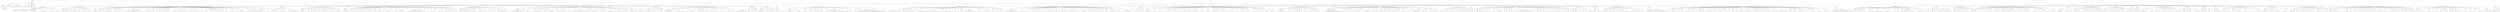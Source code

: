 digraph Tree {
	"t0" [label = "TEI"];
	"t1" [label = "teiHeader"];
	"t2" [label = "fileDesc"];
	"t3" [label = "titleStmt"];
	"t4" [label = "title"];
	"t5" [label = "title"];
	"t6" [label = "author"];
	"t7" [label = "surname"];
	"t8" [label = "forename"];
	"t9" [label = "publicationStmt"];
	"t10" [label = "p"];
	"t11" [label = "idno"];
	"t12" [label = "sourceDesc"];
	"t13" [label = "genre"];
	"t14" [label = "inspiration"];
	"t15" [label = "type"];
	"t16" [label = "structure"];
	"t17" [label = "periode"];
	"t18" [label = "taille"];
	"t19" [label = "permalien"];
	"t20" [label = "profileDesc"];
	"t21" [label = "creation"];
	"t22" [label = "date"];
	"t23" [label = "date"];
	"t24" [label = "langUsage"];
	"t25" [label = "language"];
	"t26" [label = "textClass"];
	"t27" [label = "keywords"];
	"t28" [label = "term"];
	"t29" [label = "text"];
	"t30" [label = "body"];
	"t31" [label = "div1"];
	"t32" [label = "head"];
	"t33" [label = "div2"];
	"t34" [label = "head"];
	"t35" [label = "listPerson"];
	"t36" [label = "sp"];
	"t37" [label = "p"];
	"t38" [label = "s"];
	"t39" [label = "s"];
	"t40" [label = "sp"];
	"t41" [label = "p"];
	"t42" [label = "s"];
	"t43" [label = "sp"];
	"t44" [label = "p"];
	"t45" [label = "s"];
	"t46" [label = "sp"];
	"t47" [label = "p"];
	"t48" [label = "s"];
	"t49" [label = "s"];
	"t50" [label = "s"];
	"t51" [label = "s"];
	"t52" [label = "s"];
	"t53" [label = "sp"];
	"t54" [label = "p"];
	"t55" [label = "s"];
	"t56" [label = "s"];
	"t57" [label = "s"];
	"t58" [label = "s"];
	"t59" [label = "s"];
	"t60" [label = "s"];
	"t61" [label = "sp"];
	"t62" [label = "p"];
	"t63" [label = "s"];
	"t64" [label = "s"];
	"t65" [label = "s"];
	"t66" [label = "s"];
	"t67" [label = "s"];
	"t68" [label = "s"];
	"t69" [label = "s"];
	"t70" [label = "sp"];
	"t71" [label = "p"];
	"t72" [label = "s"];
	"t73" [label = "s"];
	"t74" [label = "sp"];
	"t75" [label = "p"];
	"t76" [label = "s"];
	"t77" [label = "sp"];
	"t78" [label = "p"];
	"t79" [label = "s"];
	"t80" [label = "s"];
	"t81" [label = "s"];
	"t82" [label = "s"];
	"t83" [label = "div2"];
	"t84" [label = "head"];
	"t85" [label = "listPerson"];
	"t86" [label = "sp"];
	"t87" [label = "p"];
	"t88" [label = "s"];
	"t89" [label = "sp"];
	"t90" [label = "p"];
	"t91" [label = "s"];
	"t92" [label = "sp"];
	"t93" [label = "p"];
	"t94" [label = "s"];
	"t95" [label = "s"];
	"t96" [label = "s"];
	"t97" [label = "sp"];
	"t98" [label = "p"];
	"t99" [label = "s"];
	"t100" [label = "sp"];
	"t101" [label = "p"];
	"t102" [label = "s"];
	"t103" [label = "s"];
	"t104" [label = "s"];
	"t105" [label = "s"];
	"t106" [label = "sp"];
	"t107" [label = "p"];
	"t108" [label = "s"];
	"t109" [label = "s"];
	"t110" [label = "sp"];
	"t111" [label = "p"];
	"t112" [label = "s"];
	"t113" [label = "sp"];
	"t114" [label = "p"];
	"t115" [label = "s"];
	"t116" [label = "sp"];
	"t117" [label = "p"];
	"t118" [label = "s"];
	"t119" [label = "sp"];
	"t120" [label = "p"];
	"t121" [label = "s"];
	"t122" [label = "s"];
	"t123" [label = "p"];
	"t124" [label = "s"];
	"t125" [label = "sp"];
	"t126" [label = "p"];
	"t127" [label = "s"];
	"t128" [label = "div2"];
	"t129" [label = "head"];
	"t130" [label = "listPerson"];
	"t131" [label = "sp"];
	"t132" [label = "p"];
	"t133" [label = "s"];
	"t134" [label = "s"];
	"t135" [label = "s"];
	"t136" [label = "s"];
	"t137" [label = "sp"];
	"t138" [label = "p"];
	"t139" [label = "s"];
	"t140" [label = "sp"];
	"t141" [label = "p"];
	"t142" [label = "s"];
	"t143" [label = "sp"];
	"t144" [label = "p"];
	"t145" [label = "s"];
	"t146" [label = "sp"];
	"t147" [label = "p"];
	"t148" [label = "s"];
	"t149" [label = "s"];
	"t150" [label = "s"];
	"t151" [label = "s"];
	"t152" [label = "s"];
	"t153" [label = "s"];
	"t154" [label = "sp"];
	"t155" [label = "p"];
	"t156" [label = "s"];
	"t157" [label = "sp"];
	"t158" [label = "p"];
	"t159" [label = "s"];
	"t160" [label = "sp"];
	"t161" [label = "p"];
	"t162" [label = "s"];
	"t163" [label = "s"];
	"t164" [label = "sp"];
	"t165" [label = "p"];
	"t166" [label = "s"];
	"t167" [label = "s"];
	"t168" [label = "sp"];
	"t169" [label = "p"];
	"t170" [label = "s"];
	"t171" [label = "sp"];
	"t172" [label = "p"];
	"t173" [label = "s"];
	"t174" [label = "s"];
	"t175" [label = "s"];
	"t176" [label = "s"];
	"t177" [label = "s"];
	"t178" [label = "s"];
	"t179" [label = "s"];
	"t180" [label = "s"];
	"t181" [label = "s"];
	"t182" [label = "s"];
	"t183" [label = "s"];
	"t184" [label = "s"];
	"t185" [label = "sp"];
	"t186" [label = "p"];
	"t187" [label = "s"];
	"t188" [label = "sp"];
	"t189" [label = "p"];
	"t190" [label = "s"];
	"t191" [label = "sp"];
	"t192" [label = "p"];
	"t193" [label = "s"];
	"t194" [label = "s"];
	"t195" [label = "s"];
	"t196" [label = "s"];
	"t197" [label = "sp"];
	"t198" [label = "p"];
	"t199" [label = "s"];
	"t200" [label = "sp"];
	"t201" [label = "p"];
	"t202" [label = "s"];
	"t203" [label = "s"];
	"t204" [label = "sp"];
	"t205" [label = "p"];
	"t206" [label = "s"];
	"t207" [label = "sp"];
	"t208" [label = "p"];
	"t209" [label = "s"];
	"t210" [label = "sp"];
	"t211" [label = "p"];
	"t212" [label = "s"];
	"t213" [label = "sp"];
	"t214" [label = "p"];
	"t215" [label = "s"];
	"t216" [label = "s"];
	"t217" [label = "sp"];
	"t218" [label = "p"];
	"t219" [label = "s"];
	"t220" [label = "sp"];
	"t221" [label = "p"];
	"t222" [label = "s"];
	"t223" [label = "s"];
	"t224" [label = "s"];
	"t225" [label = "s"];
	"t226" [label = "sp"];
	"t227" [label = "p"];
	"t228" [label = "s"];
	"t229" [label = "s"];
	"t230" [label = "sp"];
	"t231" [label = "p"];
	"t232" [label = "s"];
	"t233" [label = "sp"];
	"t234" [label = "p"];
	"t235" [label = "s"];
	"t236" [label = "s"];
	"t237" [label = "sp"];
	"t238" [label = "p"];
	"t239" [label = "s"];
	"t240" [label = "s"];
	"t241" [label = "sp"];
	"t242" [label = "p"];
	"t243" [label = "s"];
	"t244" [label = "s"];
	"t245" [label = "sp"];
	"t246" [label = "p"];
	"t247" [label = "s"];
	"t248" [label = "sp"];
	"t249" [label = "p"];
	"t250" [label = "s"];
	"t251" [label = "s"];
	"t252" [label = "s"];
	"t253" [label = "s"];
	"t254" [label = "s"];
	"t255" [label = "sp"];
	"t256" [label = "p"];
	"t257" [label = "s"];
	"t258" [label = "s"];
	"t259" [label = "sp"];
	"t260" [label = "p"];
	"t261" [label = "s"];
	"t262" [label = "s"];
	"t263" [label = "s"];
	"t264" [label = "sp"];
	"t265" [label = "p"];
	"t266" [label = "s"];
	"t267" [label = "s"];
	"t268" [label = "sp"];
	"t269" [label = "p"];
	"t270" [label = "s"];
	"t271" [label = "sp"];
	"t272" [label = "p"];
	"t273" [label = "s"];
	"t274" [label = "s"];
	"t275" [label = "sp"];
	"t276" [label = "p"];
	"t277" [label = "s"];
	"t278" [label = "sp"];
	"t279" [label = "p"];
	"t280" [label = "s"];
	"t281" [label = "sp"];
	"t282" [label = "p"];
	"t283" [label = "s"];
	"t284" [label = "sp"];
	"t285" [label = "p"];
	"t286" [label = "s"];
	"t287" [label = "sp"];
	"t288" [label = "p"];
	"t289" [label = "s"];
	"t290" [label = "sp"];
	"t291" [label = "p"];
	"t292" [label = "s"];
	"t293" [label = "sp"];
	"t294" [label = "p"];
	"t295" [label = "s"];
	"t296" [label = "s"];
	"t297" [label = "s"];
	"t298" [label = "s"];
	"t299" [label = "s"];
	"t300" [label = "s"];
	"t301" [label = "s"];
	"t302" [label = "sp"];
	"t303" [label = "p"];
	"t304" [label = "s"];
	"t305" [label = "sp"];
	"t306" [label = "p"];
	"t307" [label = "s"];
	"t308" [label = "s"];
	"t309" [label = "s"];
	"t310" [label = "sp"];
	"t311" [label = "p"];
	"t312" [label = "s"];
	"t313" [label = "s"];
	"t314" [label = "s"];
	"t315" [label = "s"];
	"t316" [label = "s"];
	"t317" [label = "s"];
	"t318" [label = "s"];
	"t319" [label = "s"];
	"t320" [label = "s"];
	"t321" [label = "s"];
	"t322" [label = "s"];
	"t323" [label = "s"];
	"t324" [label = "sp"];
	"t325" [label = "p"];
	"t326" [label = "s"];
	"t327" [label = "sp"];
	"t328" [label = "p"];
	"t329" [label = "s"];
	"t330" [label = "s"];
	"t331" [label = "sp"];
	"t332" [label = "p"];
	"t333" [label = "s"];
	"t334" [label = "s"];
	"t335" [label = "sp"];
	"t336" [label = "p"];
	"t337" [label = "s"];
	"t338" [label = "div2"];
	"t339" [label = "head"];
	"t340" [label = "listPerson"];
	"t341" [label = "sp"];
	"t342" [label = "p"];
	"t343" [label = "s"];
	"t344" [label = "sp"];
	"t345" [label = "p"];
	"t346" [label = "s"];
	"t347" [label = "sp"];
	"t348" [label = "p"];
	"t349" [label = "s"];
	"t350" [label = "sp"];
	"t351" [label = "p"];
	"t352" [label = "s"];
	"t353" [label = "s"];
	"t354" [label = "sp"];
	"t355" [label = "p"];
	"t356" [label = "s"];
	"t357" [label = "sp"];
	"t358" [label = "p"];
	"t359" [label = "s"];
	"t360" [label = "s"];
	"t361" [label = "s"];
	"t362" [label = "s"];
	"t363" [label = "s"];
	"t364" [label = "s"];
	"t365" [label = "s"];
	"t366" [label = "s"];
	"t367" [label = "s"];
	"t368" [label = "div2"];
	"t369" [label = "head"];
	"t370" [label = "listPerson"];
	"t371" [label = "sp"];
	"t372" [label = "p"];
	"t373" [label = "s"];
	"t374" [label = "s"];
	"t375" [label = "s"];
	"t376" [label = "sp"];
	"t377" [label = "p"];
	"t378" [label = "s"];
	"t379" [label = "s"];
	"t380" [label = "s"];
	"t381" [label = "sp"];
	"t382" [label = "p"];
	"t383" [label = "s"];
	"t384" [label = "sp"];
	"t385" [label = "p"];
	"t386" [label = "s"];
	"t387" [label = "p"];
	"t388" [label = "s"];
	"t389" [label = "sp"];
	"t390" [label = "p"];
	"t391" [label = "s"];
	"t392" [label = "sp"];
	"t393" [label = "p"];
	"t394" [label = "s"];
	"t395" [label = "s"];
	"t396" [label = "s"];
	"t397" [label = "sp"];
	"t398" [label = "p"];
	"t399" [label = "s"];
	"t400" [label = "sp"];
	"t401" [label = "p"];
	"t402" [label = "s"];
	"t403" [label = "p"];
	"t404" [label = "s"];
	"t405" [label = "sp"];
	"t406" [label = "p"];
	"t407" [label = "s"];
	"t408" [label = "s"];
	"t409" [label = "sp"];
	"t410" [label = "p"];
	"t411" [label = "s"];
	"t412" [label = "sp"];
	"t413" [label = "p"];
	"t414" [label = "s"];
	"t415" [label = "s"];
	"t416" [label = "s"];
	"t417" [label = "sp"];
	"t418" [label = "p"];
	"t419" [label = "s"];
	"t420" [label = "s"];
	"t421" [label = "sp"];
	"t422" [label = "p"];
	"t423" [label = "s"];
	"t424" [label = "div2"];
	"t425" [label = "head"];
	"t426" [label = "listPerson"];
	"t427" [label = "sp"];
	"t428" [label = "p"];
	"t429" [label = "s"];
	"t430" [label = "s"];
	"t431" [label = "s"];
	"t432" [label = "s"];
	"t433" [label = "s"];
	"t434" [label = "s"];
	"t435" [label = "div2"];
	"t436" [label = "head"];
	"t437" [label = "listPerson"];
	"t438" [label = "sp"];
	"t439" [label = "p"];
	"t440" [label = "s"];
	"t441" [label = "sp"];
	"t442" [label = "p"];
	"t443" [label = "s"];
	"t444" [label = "sp"];
	"t445" [label = "p"];
	"t446" [label = "s"];
	"t447" [label = "sp"];
	"t448" [label = "p"];
	"t449" [label = "s"];
	"t450" [label = "sp"];
	"t451" [label = "p"];
	"t452" [label = "s"];
	"t453" [label = "sp"];
	"t454" [label = "p"];
	"t455" [label = "s"];
	"t456" [label = "sp"];
	"t457" [label = "p"];
	"t458" [label = "s"];
	"t459" [label = "sp"];
	"t460" [label = "p"];
	"t461" [label = "s"];
	"t462" [label = "sp"];
	"t463" [label = "p"];
	"t464" [label = "s"];
	"t465" [label = "sp"];
	"t466" [label = "p"];
	"t467" [label = "s"];
	"t468" [label = "sp"];
	"t469" [label = "p"];
	"t470" [label = "s"];
	"t471" [label = "sp"];
	"t472" [label = "p"];
	"t473" [label = "s"];
	"t474" [label = "s"];
	"t475" [label = "sp"];
	"t476" [label = "p"];
	"t477" [label = "s"];
	"t478" [label = "s"];
	"t479" [label = "sp"];
	"t480" [label = "p"];
	"t481" [label = "s"];
	"t482" [label = "sp"];
	"t483" [label = "p"];
	"t484" [label = "s"];
	"t485" [label = "s"];
	"t486" [label = "sp"];
	"t487" [label = "p"];
	"t488" [label = "s"];
	"t489" [label = "s"];
	"t490" [label = "s"];
	"t491" [label = "s"];
	"t492" [label = "s"];
	"t493" [label = "s"];
	"t494" [label = "s"];
	"t495" [label = "s"];
	"t496" [label = "sp"];
	"t497" [label = "p"];
	"t498" [label = "s"];
	"t499" [label = "s"];
	"t500" [label = "s"];
	"t501" [label = "sp"];
	"t502" [label = "p"];
	"t503" [label = "s"];
	"t504" [label = "sp"];
	"t505" [label = "p"];
	"t506" [label = "s"];
	"t507" [label = "s"];
	"t508" [label = "s"];
	"t509" [label = "sp"];
	"t510" [label = "p"];
	"t511" [label = "s"];
	"t512" [label = "s"];
	"t513" [label = "s"];
	"t514" [label = "s"];
	"t515" [label = "s"];
	"t516" [label = "s"];
	"t517" [label = "s"];
	"t518" [label = "s"];
	"t519" [label = "s"];
	"t520" [label = "s"];
	"t521" [label = "s"];
	"t522" [label = "s"];
	"t523" [label = "s"];
	"t524" [label = "sp"];
	"t525" [label = "p"];
	"t526" [label = "s"];
	"t527" [label = "s"];
	"t528" [label = "sp"];
	"t529" [label = "p"];
	"t530" [label = "s"];
	"t531" [label = "s"];
	"t532" [label = "sp"];
	"t533" [label = "p"];
	"t534" [label = "s"];
	"t535" [label = "s"];
	"t536" [label = "sp"];
	"t537" [label = "p"];
	"t538" [label = "s"];
	"t539" [label = "s"];
	"t540" [label = "s"];
	"t541" [label = "s"];
	"t542" [label = "s"];
	"t543" [label = "sp"];
	"t544" [label = "p"];
	"t545" [label = "s"];
	"t546" [label = "s"];
	"t547" [label = "sp"];
	"t548" [label = "p"];
	"t549" [label = "s"];
	"t550" [label = "sp"];
	"t551" [label = "p"];
	"t552" [label = "s"];
	"t553" [label = "sp"];
	"t554" [label = "p"];
	"t555" [label = "s"];
	"t556" [label = "sp"];
	"t557" [label = "p"];
	"t558" [label = "s"];
	"t559" [label = "sp"];
	"t560" [label = "p"];
	"t561" [label = "s"];
	"t562" [label = "s"];
	"t563" [label = "div2"];
	"t564" [label = "head"];
	"t565" [label = "listPerson"];
	"t566" [label = "sp"];
	"t567" [label = "p"];
	"t568" [label = "s"];
	"t569" [label = "sp"];
	"t570" [label = "p"];
	"t571" [label = "s"];
	"t572" [label = "sp"];
	"t573" [label = "p"];
	"t574" [label = "s"];
	"t575" [label = "sp"];
	"t576" [label = "p"];
	"t577" [label = "s"];
	"t578" [label = "sp"];
	"t579" [label = "p"];
	"t580" [label = "s"];
	"t581" [label = "sp"];
	"t582" [label = "p"];
	"t583" [label = "s"];
	"t584" [label = "s"];
	"t585" [label = "s"];
	"t586" [label = "sp"];
	"t587" [label = "p"];
	"t588" [label = "s"];
	"t589" [label = "sp"];
	"t590" [label = "p"];
	"t591" [label = "s"];
	"t592" [label = "sp"];
	"t593" [label = "p"];
	"t594" [label = "s"];
	"t595" [label = "sp"];
	"t596" [label = "p"];
	"t597" [label = "s"];
	"t598" [label = "s"];
	"t599" [label = "s"];
	"t600" [label = "s"];
	"t601" [label = "s"];
	"t602" [label = "s"];
	"t603" [label = "sp"];
	"t604" [label = "p"];
	"t605" [label = "s"];
	"t606" [label = "sp"];
	"t607" [label = "p"];
	"t608" [label = "s"];
	"t609" [label = "p"];
	"t610" [label = "s"];
	"t611" [label = "sp"];
	"t612" [label = "p"];
	"t613" [label = "s"];
	"t614" [label = "s"];
	"t615" [label = "sp"];
	"t616" [label = "p"];
	"t617" [label = "s"];
	"t618" [label = "sp"];
	"t619" [label = "p"];
	"t620" [label = "s"];
	"t621" [label = "s"];
	"t622" [label = "s"];
	"t623" [label = "s"];
	"t624" [label = "s"];
	"t625" [label = "s"];
	"t626" [label = "sp"];
	"t627" [label = "p"];
	"t628" [label = "s"];
	"t629" [label = "sp"];
	"t630" [label = "p"];
	"t631" [label = "s"];
	"t632" [label = "div2"];
	"t633" [label = "head"];
	"t634" [label = "listPerson"];
	"t635" [label = "sp"];
	"t636" [label = "p"];
	"t637" [label = "s"];
	"t638" [label = "s"];
	"t639" [label = "s"];
	"t640" [label = "s"];
	"t641" [label = "s"];
	"t642" [label = "s"];
	"t643" [label = "s"];
	"t644" [label = "s"];
	"t645" [label = "s"];
	"t646" [label = "s"];
	"t647" [label = "sp"];
	"t648" [label = "p"];
	"t649" [label = "s"];
	"t650" [label = "sp"];
	"t651" [label = "p"];
	"t652" [label = "s"];
	"t653" [label = "s"];
	"t654" [label = "sp"];
	"t655" [label = "p"];
	"t656" [label = "s"];
	"t657" [label = "sp"];
	"t658" [label = "p"];
	"t659" [label = "s"];
	"t660" [label = "s"];
	"t661" [label = "s"];
	"t662" [label = "s"];
	"t663" [label = "s"];
	"t664" [label = "s"];
	"t665" [label = "sp"];
	"t666" [label = "p"];
	"t667" [label = "s"];
	"t668" [label = "s"];
	"t669" [label = "sp"];
	"t670" [label = "p"];
	"t671" [label = "s"];
	"t672" [label = "s"];
	"t673" [label = "s"];
	"t674" [label = "s"];
	"t675" [label = "s"];
	"t676" [label = "s"];
	"t677" [label = "sp"];
	"t678" [label = "p"];
	"t679" [label = "s"];
	"t680" [label = "sp"];
	"t681" [label = "p"];
	"t682" [label = "s"];
	"t683" [label = "s"];
	"t684" [label = "s"];
	"t685" [label = "s"];
	"t686" [label = "s"];
	"t687" [label = "s"];
	"t688" [label = "sp"];
	"t689" [label = "p"];
	"t690" [label = "s"];
	"t691" [label = "s"];
	"t692" [label = "sp"];
	"t693" [label = "p"];
	"t694" [label = "s"];
	"t695" [label = "s"];
	"t696" [label = "s"];
	"t697" [label = "s"];
	"t698" [label = "s"];
	"t699" [label = "s"];
	"t700" [label = "s"];
	"t701" [label = "s"];
	"t702" [label = "s"];
	"t703" [label = "s"];
	"t704" [label = "s"];
	"t705" [label = "sp"];
	"t706" [label = "p"];
	"t707" [label = "s"];
	"t708" [label = "sp"];
	"t709" [label = "p"];
	"t710" [label = "s"];
	"t711" [label = "s"];
	"t712" [label = "s"];
	"t713" [label = "s"];
	"t714" [label = "s"];
	"t715" [label = "s"];
	"t716" [label = "sp"];
	"t717" [label = "p"];
	"t718" [label = "s"];
	"t719" [label = "s"];
	"t720" [label = "sp"];
	"t721" [label = "p"];
	"t722" [label = "s"];
	"t723" [label = "sp"];
	"t724" [label = "p"];
	"t725" [label = "s"];
	"t726" [label = "sp"];
	"t727" [label = "p"];
	"t728" [label = "s"];
	"t729" [label = "s"];
	"t730" [label = "s"];
	"t731" [label = "s"];
	"t732" [label = "s"];
	"t733" [label = "s"];
	"t734" [label = "sp"];
	"t735" [label = "p"];
	"t736" [label = "s"];
	"t737" [label = "s"];
	"t738" [label = "s"];
	"t739" [label = "s"];
	"t740" [label = "s"];
	"t741" [label = "sp"];
	"t742" [label = "p"];
	"t743" [label = "s"];
	"t744" [label = "s"];
	"t745" [label = "sp"];
	"t746" [label = "p"];
	"t747" [label = "s"];
	"t748" [label = "s"];
	"t749" [label = "s"];
	"t750" [label = "s"];
	"t751" [label = "s"];
	"t752" [label = "s"];
	"t753" [label = "sp"];
	"t754" [label = "p"];
	"t755" [label = "s"];
	"t756" [label = "s"];
	"t757" [label = "s"];
	"t758" [label = "sp"];
	"t759" [label = "p"];
	"t760" [label = "s"];
	"t761" [label = "sp"];
	"t762" [label = "p"];
	"t763" [label = "s"];
	"t764" [label = "div2"];
	"t765" [label = "head"];
	"t766" [label = "listPerson"];
	"t767" [label = "sp"];
	"t768" [label = "p"];
	"t769" [label = "s"];
	"t770" [label = "s"];
	"t771" [label = "s"];
	"t772" [label = "sp"];
	"t773" [label = "p"];
	"t774" [label = "s"];
	"t775" [label = "sp"];
	"t776" [label = "p"];
	"t777" [label = "s"];
	"t778" [label = "s"];
	"t779" [label = "sp"];
	"t780" [label = "p"];
	"t781" [label = "s"];
	"t782" [label = "sp"];
	"t783" [label = "p"];
	"t784" [label = "s"];
	"t785" [label = "sp"];
	"t786" [label = "p"];
	"t787" [label = "s"];
	"t788" [label = "sp"];
	"t789" [label = "p"];
	"t790" [label = "s"];
	"t791" [label = "div2"];
	"t792" [label = "head"];
	"t793" [label = "listPerson"];
	"t794" [label = "sp"];
	"t795" [label = "p"];
	"t796" [label = "s"];
	"t797" [label = "s"];
	"t798" [label = "s"];
	"t799" [label = "s"];
	"t800" [label = "s"];
	"t801" [label = "s"];
	"t802" [label = "s"];
	"t803" [label = "sp"];
	"t804" [label = "p"];
	"t805" [label = "s"];
	"t806" [label = "sp"];
	"t807" [label = "p"];
	"t808" [label = "s"];
	"t809" [label = "s"];
	"t810" [label = "s"];
	"t811" [label = "sp"];
	"t812" [label = "p"];
	"t813" [label = "s"];
	"t814" [label = "s"];
	"t815" [label = "sp"];
	"t816" [label = "p"];
	"t817" [label = "s"];
	"t818" [label = "s"];
	"t819" [label = "s"];
	"t820" [label = "s"];
	"t821" [label = "s"];
	"t822" [label = "s"];
	"t823" [label = "s"];
	"t824" [label = "s"];
	"t825" [label = "sp"];
	"t826" [label = "p"];
	"t827" [label = "s"];
	"t828" [label = "p"];
	"t829" [label = "s"];
	"t830" [label = "sp"];
	"t831" [label = "p"];
	"t832" [label = "s"];
	"t833" [label = "sp"];
	"t834" [label = "p"];
	"t835" [label = "s"];
	"t836" [label = "sp"];
	"t837" [label = "p"];
	"t838" [label = "s"];
	"t839" [label = "s"];
	"t840" [label = "s"];
	"t841" [label = "s"];
	"t842" [label = "sp"];
	"t843" [label = "p"];
	"t844" [label = "s"];
	"t845" [label = "s"];
	"t846" [label = "sp"];
	"t847" [label = "p"];
	"t848" [label = "s"];
	"t849" [label = "s"];
	"t850" [label = "sp"];
	"t851" [label = "p"];
	"t852" [label = "s"];
	"t853" [label = "sp"];
	"t854" [label = "p"];
	"t855" [label = "s"];
	"t856" [label = "s"];
	"t857" [label = "s"];
	"t858" [label = "sp"];
	"t859" [label = "p"];
	"t860" [label = "s"];
	"t861" [label = "sp"];
	"t862" [label = "p"];
	"t863" [label = "s"];
	"t864" [label = "s"];
	"t865" [label = "s"];
	"t866" [label = "s"];
	"t867" [label = "s"];
	"t868" [label = "sp"];
	"t869" [label = "p"];
	"t870" [label = "s"];
	"t871" [label = "sp"];
	"t872" [label = "p"];
	"t873" [label = "s"];
	"t874" [label = "s"];
	"t875" [label = "s"];
	"t876" [label = "s"];
	"t877" [label = "s"];
	"t878" [label = "s"];
	"t879" [label = "s"];
	"t880" [label = "s"];
	"t881" [label = "s"];
	"t882" [label = "div2"];
	"t883" [label = "head"];
	"t884" [label = "listPerson"];
	"t885" [label = "sp"];
	"t886" [label = "p"];
	"t887" [label = "s"];
	"t888" [label = "sp"];
	"t889" [label = "p"];
	"t890" [label = "s"];
	"t891" [label = "sp"];
	"t892" [label = "p"];
	"t893" [label = "s"];
	"t894" [label = "sp"];
	"t895" [label = "p"];
	"t896" [label = "s"];
	"t897" [label = "div2"];
	"t898" [label = "head"];
	"t899" [label = "listPerson"];
	"t900" [label = "sp"];
	"t901" [label = "p"];
	"t902" [label = "s"];
	"t903" [label = "s"];
	"t904" [label = "s"];
	"t905" [label = "s"];
	"t906" [label = "s"];
	"t907" [label = "sp"];
	"t908" [label = "p"];
	"t909" [label = "s"];
	"t910" [label = "sp"];
	"t911" [label = "p"];
	"t912" [label = "s"];
	"t913" [label = "s"];
	"t914" [label = "sp"];
	"t915" [label = "p"];
	"t916" [label = "s"];
	"t917" [label = "sp"];
	"t918" [label = "p"];
	"t919" [label = "s"];
	"t920" [label = "sp"];
	"t921" [label = "p"];
	"t922" [label = "s"];
	"t923" [label = "div2"];
	"t924" [label = "head"];
	"t925" [label = "listPerson"];
	"t926" [label = "sp"];
	"t927" [label = "p"];
	"t928" [label = "s"];
	"t929" [label = "s"];
	"t930" [label = "s"];
	"t931" [label = "s"];
	"t932" [label = "s"];
	"t933" [label = "s"];
	"t934" [label = "div2"];
	"t935" [label = "head"];
	"t936" [label = "listPerson"];
	"t937" [label = "sp"];
	"t938" [label = "p"];
	"t939" [label = "s"];
	"t940" [label = "s"];
	"t941" [label = "s"];
	"t942" [label = "s"];
	"t943" [label = "s"];
	"t944" [label = "s"];
	"t945" [label = "sp"];
	"t946" [label = "p"];
	"t947" [label = "s"];
	"t948" [label = "s"];
	"t949" [label = "s"];
	"t950" [label = "s"];
	"t951" [label = "sp"];
	"t952" [label = "p"];
	"t953" [label = "s"];
	"t954" [label = "s"];
	"t955" [label = "s"];
	"t956" [label = "s"];
	"t957" [label = "sp"];
	"t958" [label = "p"];
	"t959" [label = "s"];
	"t960" [label = "sp"];
	"t961" [label = "p"];
	"t962" [label = "s"];
	"t963" [label = "s"];
	"t964" [label = "sp"];
	"t965" [label = "p"];
	"t966" [label = "s"];
	"t967" [label = "sp"];
	"t968" [label = "p"];
	"t969" [label = "s"];
	"t970" [label = "s"];
	"t971" [label = "s"];
	"t972" [label = "s"];
	"t973" [label = "sp"];
	"t974" [label = "p"];
	"t975" [label = "s"];
	"t976" [label = "sp"];
	"t977" [label = "p"];
	"t978" [label = "s"];
	"t979" [label = "s"];
	"t980" [label = "s"];
	"t981" [label = "s"];
	"t982" [label = "s"];
	"t983" [label = "s"];
	"t984" [label = "s"];
	"t985" [label = "s"];
	"t986" [label = "s"];
	"t987" [label = "s"];
	"t988" [label = "s"];
	"t989" [label = "s"];
	"t990" [label = "s"];
	"t991" [label = "sp"];
	"t992" [label = "p"];
	"t993" [label = "s"];
	"t994" [label = "sp"];
	"t995" [label = "p"];
	"t996" [label = "s"];
	"t997" [label = "s"];
	"t998" [label = "sp"];
	"t999" [label = "p"];
	"t1000" [label = "s"];
	"t1001" [label = "s"];
	"t1002" [label = "sp"];
	"t1003" [label = "p"];
	"t1004" [label = "s"];
	"t1005" [label = "s"];
	"t1006" [label = "s"];
	"t1007" [label = "s"];
	"t1008" [label = "s"];
	"t1009" [label = "s"];
	"t1010" [label = "s"];
	"t1011" [label = "s"];
	"t1012" [label = "s"];
	"t1013" [label = "s"];
	"t1014" [label = "s"];
	"t1015" [label = "s"];
	"t1016" [label = "s"];
	"t1017" [label = "s"];
	"t1018" [label = "s"];
	"t1019" [label = "s"];
	"t1020" [label = "s"];
	"t1021" [label = "s"];
	"t1022" [label = "s"];
	"t1023" [label = "s"];
	"t1024" [label = "sp"];
	"t1025" [label = "p"];
	"t1026" [label = "s"];
	"t1027" [label = "sp"];
	"t1028" [label = "p"];
	"t1029" [label = "s"];
	"t1030" [label = "s"];
	"t1031" [label = "s"];
	"t1032" [label = "s"];
	"t1033" [label = "s"];
	"t1034" [label = "s"];
	"t1035" [label = "s"];
	"t1036" [label = "s"];
	"t1037" [label = "s"];
	"t1038" [label = "div1"];
	"t1039" [label = "head"];
	"t1040" [label = "div2"];
	"t1041" [label = "head"];
	"t1042" [label = "listPerson"];
	"t1043" [label = "sp"];
	"t1044" [label = "p"];
	"t1045" [label = "s"];
	"t1046" [label = "sp"];
	"t1047" [label = "p"];
	"t1048" [label = "s"];
	"t1049" [label = "sp"];
	"t1050" [label = "p"];
	"t1051" [label = "s"];
	"t1052" [label = "sp"];
	"t1053" [label = "p"];
	"t1054" [label = "s"];
	"t1055" [label = "sp"];
	"t1056" [label = "p"];
	"t1057" [label = "s"];
	"t1058" [label = "s"];
	"t1059" [label = "s"];
	"t1060" [label = "sp"];
	"t1061" [label = "p"];
	"t1062" [label = "s"];
	"t1063" [label = "s"];
	"t1064" [label = "s"];
	"t1065" [label = "s"];
	"t1066" [label = "s"];
	"t1067" [label = "s"];
	"t1068" [label = "s"];
	"t1069" [label = "sp"];
	"t1070" [label = "p"];
	"t1071" [label = "s"];
	"t1072" [label = "sp"];
	"t1073" [label = "p"];
	"t1074" [label = "s"];
	"t1075" [label = "s"];
	"t1076" [label = "s"];
	"t1077" [label = "s"];
	"t1078" [label = "s"];
	"t1079" [label = "s"];
	"t1080" [label = "s"];
	"t1081" [label = "s"];
	"t1082" [label = "s"];
	"t1083" [label = "sp"];
	"t1084" [label = "p"];
	"t1085" [label = "s"];
	"t1086" [label = "sp"];
	"t1087" [label = "p"];
	"t1088" [label = "s"];
	"t1089" [label = "s"];
	"t1090" [label = "sp"];
	"t1091" [label = "p"];
	"t1092" [label = "s"];
	"t1093" [label = "s"];
	"t1094" [label = "s"];
	"t1095" [label = "sp"];
	"t1096" [label = "p"];
	"t1097" [label = "s"];
	"t1098" [label = "s"];
	"t1099" [label = "s"];
	"t1100" [label = "s"];
	"t1101" [label = "sp"];
	"t1102" [label = "p"];
	"t1103" [label = "s"];
	"t1104" [label = "sp"];
	"t1105" [label = "p"];
	"t1106" [label = "s"];
	"t1107" [label = "sp"];
	"t1108" [label = "p"];
	"t1109" [label = "s"];
	"t1110" [label = "sp"];
	"t1111" [label = "p"];
	"t1112" [label = "s"];
	"t1113" [label = "s"];
	"t1114" [label = "s"];
	"t1115" [label = "s"];
	"t1116" [label = "s"];
	"t1117" [label = "s"];
	"t1118" [label = "s"];
	"t1119" [label = "s"];
	"t1120" [label = "s"];
	"t1121" [label = "sp"];
	"t1122" [label = "p"];
	"t1123" [label = "s"];
	"t1124" [label = "p"];
	"t1125" [label = "s"];
	"t1126" [label = "sp"];
	"t1127" [label = "p"];
	"t1128" [label = "s"];
	"t1129" [label = "s"];
	"t1130" [label = "s"];
	"t1131" [label = "s"];
	"t1132" [label = "s"];
	"t1133" [label = "s"];
	"t1134" [label = "s"];
	"t1135" [label = "sp"];
	"t1136" [label = "p"];
	"t1137" [label = "s"];
	"t1138" [label = "sp"];
	"t1139" [label = "p"];
	"t1140" [label = "s"];
	"t1141" [label = "sp"];
	"t1142" [label = "p"];
	"t1143" [label = "s"];
	"t1144" [label = "s"];
	"t1145" [label = "sp"];
	"t1146" [label = "p"];
	"t1147" [label = "s"];
	"t1148" [label = "s"];
	"t1149" [label = "sp"];
	"t1150" [label = "p"];
	"t1151" [label = "s"];
	"t1152" [label = "div2"];
	"t1153" [label = "head"];
	"t1154" [label = "listPerson"];
	"t1155" [label = "sp"];
	"t1156" [label = "p"];
	"t1157" [label = "s"];
	"t1158" [label = "s"];
	"t1159" [label = "s"];
	"t1160" [label = "s"];
	"t1161" [label = "s"];
	"t1162" [label = "s"];
	"t1163" [label = "s"];
	"t1164" [label = "s"];
	"t1165" [label = "s"];
	"t1166" [label = "sp"];
	"t1167" [label = "p"];
	"t1168" [label = "s"];
	"t1169" [label = "sp"];
	"t1170" [label = "p"];
	"t1171" [label = "s"];
	"t1172" [label = "s"];
	"t1173" [label = "s"];
	"t1174" [label = "s"];
	"t1175" [label = "s"];
	"t1176" [label = "sp"];
	"t1177" [label = "p"];
	"t1178" [label = "s"];
	"t1179" [label = "sp"];
	"t1180" [label = "p"];
	"t1181" [label = "s"];
	"t1182" [label = "s"];
	"t1183" [label = "sp"];
	"t1184" [label = "p"];
	"t1185" [label = "s"];
	"t1186" [label = "sp"];
	"t1187" [label = "p"];
	"t1188" [label = "s"];
	"t1189" [label = "sp"];
	"t1190" [label = "p"];
	"t1191" [label = "s"];
	"t1192" [label = "sp"];
	"t1193" [label = "p"];
	"t1194" [label = "s"];
	"t1195" [label = "sp"];
	"t1196" [label = "p"];
	"t1197" [label = "s"];
	"t1198" [label = "sp"];
	"t1199" [label = "p"];
	"t1200" [label = "s"];
	"t1201" [label = "sp"];
	"t1202" [label = "p"];
	"t1203" [label = "s"];
	"t1204" [label = "sp"];
	"t1205" [label = "p"];
	"t1206" [label = "s"];
	"t1207" [label = "sp"];
	"t1208" [label = "p"];
	"t1209" [label = "s"];
	"t1210" [label = "sp"];
	"t1211" [label = "p"];
	"t1212" [label = "s"];
	"t1213" [label = "s"];
	"t1214" [label = "sp"];
	"t1215" [label = "p"];
	"t1216" [label = "s"];
	"t1217" [label = "sp"];
	"t1218" [label = "p"];
	"t1219" [label = "s"];
	"t1220" [label = "s"];
	"t1221" [label = "sp"];
	"t1222" [label = "p"];
	"t1223" [label = "s"];
	"t1224" [label = "s"];
	"t1225" [label = "sp"];
	"t1226" [label = "p"];
	"t1227" [label = "s"];
	"t1228" [label = "s"];
	"t1229" [label = "s"];
	"t1230" [label = "s"];
	"t1231" [label = "sp"];
	"t1232" [label = "p"];
	"t1233" [label = "s"];
	"t1234" [label = "sp"];
	"t1235" [label = "p"];
	"t1236" [label = "s"];
	"t1237" [label = "s"];
	"t1238" [label = "s"];
	"t1239" [label = "s"];
	"t1240" [label = "s"];
	"t1241" [label = "s"];
	"t1242" [label = "sp"];
	"t1243" [label = "p"];
	"t1244" [label = "s"];
	"t1245" [label = "sp"];
	"t1246" [label = "p"];
	"t1247" [label = "s"];
	"t1248" [label = "s"];
	"t1249" [label = "s"];
	"t1250" [label = "s"];
	"t1251" [label = "s"];
	"t1252" [label = "sp"];
	"t1253" [label = "p"];
	"t1254" [label = "s"];
	"t1255" [label = "s"];
	"t1256" [label = "sp"];
	"t1257" [label = "p"];
	"t1258" [label = "s"];
	"t1259" [label = "sp"];
	"t1260" [label = "p"];
	"t1261" [label = "s"];
	"t1262" [label = "sp"];
	"t1263" [label = "p"];
	"t1264" [label = "s"];
	"t1265" [label = "s"];
	"t1266" [label = "sp"];
	"t1267" [label = "p"];
	"t1268" [label = "s"];
	"t1269" [label = "sp"];
	"t1270" [label = "p"];
	"t1271" [label = "s"];
	"t1272" [label = "sp"];
	"t1273" [label = "p"];
	"t1274" [label = "s"];
	"t1275" [label = "p"];
	"t1276" [label = "s"];
	"t1277" [label = "sp"];
	"t1278" [label = "l"];
	"t1279" [label = "l"];
	"t1280" [label = "sp"];
	"t1281" [label = "p"];
	"t1282" [label = "s"];
	"t1283" [label = "s"];
	"t1284" [label = "sp"];
	"t1285" [label = "p"];
	"t1286" [label = "s"];
	"t1287" [label = "s"];
	"t1288" [label = "s"];
	"t1289" [label = "s"];
	"t1290" [label = "s"];
	"t1291" [label = "s"];
	"t1292" [label = "s"];
	"t1293" [label = "sp"];
	"t1294" [label = "p"];
	"t1295" [label = "s"];
	"t1296" [label = "sp"];
	"t1297" [label = "p"];
	"t1298" [label = "s"];
	"t1299" [label = "s"];
	"t1300" [label = "s"];
	"t1301" [label = "s"];
	"t1302" [label = "s"];
	"t1303" [label = "s"];
	"t1304" [label = "s"];
	"t1305" [label = "s"];
	"t1306" [label = "sp"];
	"t1307" [label = "p"];
	"t1308" [label = "s"];
	"t1309" [label = "s"];
	"t1310" [label = "div2"];
	"t1311" [label = "head"];
	"t1312" [label = "listPerson"];
	"t1313" [label = "sp"];
	"t1314" [label = "p"];
	"t1315" [label = "s"];
	"t1316" [label = "sp"];
	"t1317" [label = "p"];
	"t1318" [label = "s"];
	"t1319" [label = "s"];
	"t1320" [label = "p"];
	"t1321" [label = "s"];
	"t1322" [label = "div2"];
	"t1323" [label = "head"];
	"t1324" [label = "listPerson"];
	"t1325" [label = "sp"];
	"t1326" [label = "p"];
	"t1327" [label = "s"];
	"t1328" [label = "s"];
	"t1329" [label = "s"];
	"t1330" [label = "s"];
	"t1331" [label = "sp"];
	"t1332" [label = "p"];
	"t1333" [label = "s"];
	"t1334" [label = "s"];
	"t1335" [label = "s"];
	"t1336" [label = "sp"];
	"t1337" [label = "p"];
	"t1338" [label = "s"];
	"t1339" [label = "s"];
	"t1340" [label = "s"];
	"t1341" [label = "s"];
	"t1342" [label = "s"];
	"t1343" [label = "sp"];
	"t1344" [label = "p"];
	"t1345" [label = "s"];
	"t1346" [label = "sp"];
	"t1347" [label = "p"];
	"t1348" [label = "s"];
	"t1349" [label = "s"];
	"t1350" [label = "sp"];
	"t1351" [label = "p"];
	"t1352" [label = "s"];
	"t1353" [label = "sp"];
	"t1354" [label = "p"];
	"t1355" [label = "s"];
	"t1356" [label = "s"];
	"t1357" [label = "sp"];
	"t1358" [label = "p"];
	"t1359" [label = "s"];
	"t1360" [label = "sp"];
	"t1361" [label = "p"];
	"t1362" [label = "s"];
	"t1363" [label = "sp"];
	"t1364" [label = "p"];
	"t1365" [label = "s"];
	"t1366" [label = "sp"];
	"t1367" [label = "p"];
	"t1368" [label = "s"];
	"t1369" [label = "sp"];
	"t1370" [label = "p"];
	"t1371" [label = "s"];
	"t1372" [label = "sp"];
	"t1373" [label = "p"];
	"t1374" [label = "s"];
	"t1375" [label = "s"];
	"t1376" [label = "sp"];
	"t1377" [label = "p"];
	"t1378" [label = "s"];
	"t1379" [label = "sp"];
	"t1380" [label = "p"];
	"t1381" [label = "s"];
	"t1382" [label = "s"];
	"t1383" [label = "sp"];
	"t1384" [label = "p"];
	"t1385" [label = "s"];
	"t1386" [label = "sp"];
	"t1387" [label = "p"];
	"t1388" [label = "s"];
	"t1389" [label = "s"];
	"t1390" [label = "s"];
	"t1391" [label = "s"];
	"t1392" [label = "sp"];
	"t1393" [label = "p"];
	"t1394" [label = "s"];
	"t1395" [label = "s"];
	"t1396" [label = "s"];
	"t1397" [label = "sp"];
	"t1398" [label = "p"];
	"t1399" [label = "s"];
	"t1400" [label = "s"];
	"t1401" [label = "s"];
	"t1402" [label = "s"];
	"t1403" [label = "s"];
	"t1404" [label = "sp"];
	"t1405" [label = "p"];
	"t1406" [label = "s"];
	"t1407" [label = "s"];
	"t1408" [label = "s"];
	"t1409" [label = "s"];
	"t1410" [label = "sp"];
	"t1411" [label = "p"];
	"t1412" [label = "s"];
	"t1413" [label = "sp"];
	"t1414" [label = "p"];
	"t1415" [label = "s"];
	"t1416" [label = "sp"];
	"t1417" [label = "p"];
	"t1418" [label = "s"];
	"t1419" [label = "s"];
	"t1420" [label = "sp"];
	"t1421" [label = "p"];
	"t1422" [label = "s"];
	"t1423" [label = "sp"];
	"t1424" [label = "p"];
	"t1425" [label = "s"];
	"t1426" [label = "s"];
	"t1427" [label = "sp"];
	"t1428" [label = "p"];
	"t1429" [label = "s"];
	"t1430" [label = "sp"];
	"t1431" [label = "p"];
	"t1432" [label = "s"];
	"t1433" [label = "s"];
	"t1434" [label = "s"];
	"t1435" [label = "sp"];
	"t1436" [label = "p"];
	"t1437" [label = "s"];
	"t1438" [label = "s"];
	"t1439" [label = "sp"];
	"t1440" [label = "p"];
	"t1441" [label = "s"];
	"t1442" [label = "s"];
	"t1443" [label = "s"];
	"t1444" [label = "sp"];
	"t1445" [label = "p"];
	"t1446" [label = "s"];
	"t1447" [label = "sp"];
	"t1448" [label = "p"];
	"t1449" [label = "s"];
	"t1450" [label = "sp"];
	"t1451" [label = "p"];
	"t1452" [label = "s"];
	"t1453" [label = "s"];
	"t1454" [label = "sp"];
	"t1455" [label = "p"];
	"t1456" [label = "s"];
	"t1457" [label = "s"];
	"t1458" [label = "s"];
	"t1459" [label = "s"];
	"t1460" [label = "sp"];
	"t1461" [label = "p"];
	"t1462" [label = "s"];
	"t1463" [label = "sp"];
	"t1464" [label = "p"];
	"t1465" [label = "s"];
	"t1466" [label = "s"];
	"t1467" [label = "sp"];
	"t1468" [label = "p"];
	"t1469" [label = "s"];
	"t1470" [label = "sp"];
	"t1471" [label = "p"];
	"t1472" [label = "s"];
	"t1473" [label = "s"];
	"t1474" [label = "s"];
	"t1475" [label = "sp"];
	"t1476" [label = "p"];
	"t1477" [label = "s"];
	"t1478" [label = "s"];
	"t1479" [label = "s"];
	"t1480" [label = "s"];
	"t1481" [label = "div2"];
	"t1482" [label = "head"];
	"t1483" [label = "listPerson"];
	"t1484" [label = "sp"];
	"t1485" [label = "p"];
	"t1486" [label = "s"];
	"t1487" [label = "sp"];
	"t1488" [label = "p"];
	"t1489" [label = "s"];
	"t1490" [label = "s"];
	"t1491" [label = "s"];
	"t1492" [label = "s"];
	"t1493" [label = "s"];
	"t1494" [label = "s"];
	"t1495" [label = "sp"];
	"t1496" [label = "p"];
	"t1497" [label = "s"];
	"t1498" [label = "sp"];
	"t1499" [label = "p"];
	"t1500" [label = "s"];
	"t1501" [label = "s"];
	"t1502" [label = "sp"];
	"t1503" [label = "p"];
	"t1504" [label = "s"];
	"t1505" [label = "sp"];
	"t1506" [label = "p"];
	"t1507" [label = "s"];
	"t1508" [label = "sp"];
	"t1509" [label = "p"];
	"t1510" [label = "s"];
	"t1511" [label = "sp"];
	"t1512" [label = "p"];
	"t1513" [label = "s"];
	"t1514" [label = "s"];
	"t1515" [label = "sp"];
	"t1516" [label = "p"];
	"t1517" [label = "s"];
	"t1518" [label = "sp"];
	"t1519" [label = "p"];
	"t1520" [label = "s"];
	"t1521" [label = "s"];
	"t1522" [label = "s"];
	"t1523" [label = "p"];
	"t1524" [label = "s"];
	"t1525" [label = "s"];
	"t1526" [label = "sp"];
	"t1527" [label = "p"];
	"t1528" [label = "s"];
	"t1529" [label = "sp"];
	"t1530" [label = "p"];
	"t1531" [label = "s"];
	"t1532" [label = "sp"];
	"t1533" [label = "p"];
	"t1534" [label = "s"];
	"t1535" [label = "s"];
	"t1536" [label = "sp"];
	"t1537" [label = "p"];
	"t1538" [label = "s"];
	"t1539" [label = "sp"];
	"t1540" [label = "p"];
	"t1541" [label = "s"];
	"t1542" [label = "div2"];
	"t1543" [label = "head"];
	"t1544" [label = "listPerson"];
	"t1545" [label = "sp"];
	"t1546" [label = "p"];
	"t1547" [label = "s"];
	"t1548" [label = "sp"];
	"t1549" [label = "p"];
	"t1550" [label = "s"];
	"t1551" [label = "sp"];
	"t1552" [label = "p"];
	"t1553" [label = "s"];
	"t1554" [label = "sp"];
	"t1555" [label = "p"];
	"t1556" [label = "s"];
	"t1557" [label = "s"];
	"t1558" [label = "s"];
	"t1559" [label = "s"];
	"t1560" [label = "s"];
	"t1561" [label = "s"];
	"t1562" [label = "s"];
	"t1563" [label = "s"];
	"t1564" [label = "s"];
	"t1565" [label = "s"];
	"t1566" [label = "sp"];
	"t1567" [label = "p"];
	"t1568" [label = "s"];
	"t1569" [label = "sp"];
	"t1570" [label = "p"];
	"t1571" [label = "s"];
	"t1572" [label = "sp"];
	"t1573" [label = "p"];
	"t1574" [label = "s"];
	"t1575" [label = "p"];
	"t1576" [label = "s"];
	"t1577" [label = "sp"];
	"t1578" [label = "p"];
	"t1579" [label = "s"];
	"t1580" [label = "sp"];
	"t1581" [label = "p"];
	"t1582" [label = "s"];
	"t1583" [label = "s"];
	"t1584" [label = "sp"];
	"t1585" [label = "p"];
	"t1586" [label = "s"];
	"t1587" [label = "sp"];
	"t1588" [label = "p"];
	"t1589" [label = "s"];
	"t1590" [label = "s"];
	"t1591" [label = "s"];
	"t1592" [label = "s"];
	"t1593" [label = "sp"];
	"t1594" [label = "p"];
	"t1595" [label = "s"];
	"t1596" [label = "s"];
	"t1597" [label = "s"];
	"t1598" [label = "s"];
	"t1599" [label = "s"];
	"t1600" [label = "s"];
	"t1601" [label = "sp"];
	"t1602" [label = "p"];
	"t1603" [label = "s"];
	"t1604" [label = "sp"];
	"t1605" [label = "p"];
	"t1606" [label = "s"];
	"t1607" [label = "s"];
	"t1608" [label = "s"];
	"t1609" [label = "sp"];
	"t1610" [label = "p"];
	"t1611" [label = "s"];
	"t1612" [label = "s"];
	"t1613" [label = "sp"];
	"t1614" [label = "p"];
	"t1615" [label = "s"];
	"t1616" [label = "s"];
	"t1617" [label = "sp"];
	"t1618" [label = "p"];
	"t1619" [label = "s"];
	"t1620" [label = "sp"];
	"t1621" [label = "p"];
	"t1622" [label = "s"];
	"t1623" [label = "sp"];
	"t1624" [label = "p"];
	"t1625" [label = "s"];
	"t1626" [label = "s"];
	"t1627" [label = "sp"];
	"t1628" [label = "p"];
	"t1629" [label = "s"];
	"t1630" [label = "s"];
	"t1631" [label = "sp"];
	"t1632" [label = "p"];
	"t1633" [label = "s"];
	"t1634" [label = "sp"];
	"t1635" [label = "p"];
	"t1636" [label = "s"];
	"t1637" [label = "sp"];
	"t1638" [label = "p"];
	"t1639" [label = "s"];
	"t1640" [label = "sp"];
	"t1641" [label = "p"];
	"t1642" [label = "s"];
	"t1643" [label = "s"];
	"t1644" [label = "s"];
	"t1645" [label = "s"];
	"t1646" [label = "s"];
	"t1647" [label = "sp"];
	"t1648" [label = "p"];
	"t1649" [label = "s"];
	"t1650" [label = "sp"];
	"t1651" [label = "p"];
	"t1652" [label = "s"];
	"t1653" [label = "s"];
	"t1654" [label = "s"];
	"t1655" [label = "s"];
	"t1656" [label = "s"];
	"t1657" [label = "s"];
	"t1658" [label = "s"];
	"t1659" [label = "s"];
	"t1660" [label = "sp"];
	"t1661" [label = "p"];
	"t1662" [label = "s"];
	"t1663" [label = "sp"];
	"t1664" [label = "p"];
	"t1665" [label = "s"];
	"t1666" [label = "s"];
	"t1667" [label = "p"];
	"t1668" [label = "s"];
	"t1669" [label = "s"];
	"t1670" [label = "s"];
	"t1671" [label = "s"];
	"t1672" [label = "s"];
	"t1673" [label = "s"];
	"t1674" [label = "sp"];
	"t1675" [label = "p"];
	"t1676" [label = "s"];
	"t1677" [label = "sp"];
	"t1678" [label = "p"];
	"t1679" [label = "s"];
	"t1680" [label = "s"];
	"t1681" [label = "s"];
	"t1682" [label = "s"];
	"t1683" [label = "div2"];
	"t1684" [label = "head"];
	"t1685" [label = "listPerson"];
	"t1686" [label = "sp"];
	"t1687" [label = "p"];
	"t1688" [label = "s"];
	"t1689" [label = "s"];
	"t1690" [label = "sp"];
	"t1691" [label = "p"];
	"t1692" [label = "s"];
	"t1693" [label = "s"];
	"t1694" [label = "sp"];
	"t1695" [label = "p"];
	"t1696" [label = "s"];
	"t1697" [label = "sp"];
	"t1698" [label = "p"];
	"t1699" [label = "s"];
	"t1700" [label = "sp"];
	"t1701" [label = "p"];
	"t1702" [label = "s"];
	"t1703" [label = "sp"];
	"t1704" [label = "p"];
	"t1705" [label = "s"];
	"t1706" [label = "sp"];
	"t1707" [label = "p"];
	"t1708" [label = "s"];
	"t1709" [label = "s"];
	"t1710" [label = "sp"];
	"t1711" [label = "p"];
	"t1712" [label = "s"];
	"t1713" [label = "sp"];
	"t1714" [label = "p"];
	"t1715" [label = "s"];
	"t1716" [label = "sp"];
	"t1717" [label = "p"];
	"t1718" [label = "s"];
	"t1719" [label = "sp"];
	"t1720" [label = "p"];
	"t1721" [label = "s"];
	"t1722" [label = "sp"];
	"t1723" [label = "p"];
	"t1724" [label = "s"];
	"t1725" [label = "div2"];
	"t1726" [label = "head"];
	"t1727" [label = "listPerson"];
	"t1728" [label = "sp"];
	"t1729" [label = "p"];
	"t1730" [label = "s"];
	"t1731" [label = "sp"];
	"t1732" [label = "p"];
	"t1733" [label = "s"];
	"t1734" [label = "div2"];
	"t1735" [label = "head"];
	"t1736" [label = "listPerson"];
	"t1737" [label = "sp"];
	"t1738" [label = "p"];
	"t1739" [label = "s"];
	"t1740" [label = "sp"];
	"t1741" [label = "p"];
	"t1742" [label = "s"];
	"t1743" [label = "sp"];
	"t1744" [label = "p"];
	"t1745" [label = "s"];
	"t1746" [label = "s"];
	"t1747" [label = "s"];
	"t1748" [label = "s"];
	"t1749" [label = "sp"];
	"t1750" [label = "p"];
	"t1751" [label = "s"];
	"t1752" [label = "s"];
	"t1753" [label = "sp"];
	"t1754" [label = "p"];
	"t1755" [label = "s"];
	"t1756" [label = "sp"];
	"t1757" [label = "p"];
	"t1758" [label = "s"];
	"t1759" [label = "sp"];
	"t1760" [label = "p"];
	"t1761" [label = "s"];
	"t1762" [label = "s"];
	"t1763" [label = "s"];
	"t1764" [label = "sp"];
	"t1765" [label = "p"];
	"t1766" [label = "s"];
	"t1767" [label = "s"];
	"t1768" [label = "s"];
	"t1769" [label = "s"];
	"t1770" [label = "s"];
	"t1771" [label = "sp"];
	"t1772" [label = "p"];
	"t1773" [label = "s"];
	"t1774" [label = "sp"];
	"t1775" [label = "p"];
	"t1776" [label = "s"];
	"t1777" [label = "sp"];
	"t1778" [label = "p"];
	"t1779" [label = "s"];
	"t1780" [label = "sp"];
	"t1781" [label = "p"];
	"t1782" [label = "s"];
	"t1783" [label = "s"];
	"t1784" [label = "sp"];
	"t1785" [label = "p"];
	"t1786" [label = "s"];
	"t1787" [label = "s"];
	"t1788" [label = "s"];
	"t1789" [label = "s"];
	"t1790" [label = "s"];
	"t1791" [label = "s"];
	"t1792" [label = "s"];
	"t1793" [label = "s"];
	"t1794" [label = "s"];
	"t1795" [label = "s"];
	"t1796" [label = "s"];
	"t1797" [label = "s"];
	"t1798" [label = "s"];
	"t1799" [label = "s"];
	"t1800" [label = "sp"];
	"t1801" [label = "p"];
	"t1802" [label = "s"];
	"t1803" [label = "sp"];
	"t1804" [label = "p"];
	"t1805" [label = "s"];
	"t1806" [label = "s"];
	"t1807" [label = "s"];
	"t1808" [label = "sp"];
	"t1809" [label = "p"];
	"t1810" [label = "s"];
	"t1811" [label = "sp"];
	"t1812" [label = "p"];
	"t1813" [label = "s"];
	"t1814" [label = "sp"];
	"t1815" [label = "p"];
	"t1816" [label = "s"];
	"t1817" [label = "s"];
	"t1818" [label = "s"];
	"t1819" [label = "sp"];
	"t1820" [label = "p"];
	"t1821" [label = "s"];
	"t1822" [label = "s"];
	"t1823" [label = "sp"];
	"t1824" [label = "p"];
	"t1825" [label = "s"];
	"t1826" [label = "s"];
	"t1827" [label = "s"];
	"t1828" [label = "sp"];
	"t1829" [label = "p"];
	"t1830" [label = "s"];
	"t1831" [label = "sp"];
	"t1832" [label = "p"];
	"t1833" [label = "s"];
	"t1834" [label = "sp"];
	"t1835" [label = "p"];
	"t1836" [label = "s"];
	"t1837" [label = "s"];
	"t1838" [label = "sp"];
	"t1839" [label = "p"];
	"t1840" [label = "s"];
	"t1841" [label = "sp"];
	"t1842" [label = "p"];
	"t1843" [label = "s"];
	"t1844" [label = "sp"];
	"t1845" [label = "p"];
	"t1846" [label = "s"];
	"t1847" [label = "div2"];
	"t1848" [label = "head"];
	"t1849" [label = "listPerson"];
	"t1850" [label = "sp"];
	"t1851" [label = "p"];
	"t1852" [label = "s"];
	"t1853" [label = "sp"];
	"t1854" [label = "p"];
	"t1855" [label = "s"];
	"t1856" [label = "s"];
	"t1857" [label = "s"];
	"t1858" [label = "s"];
	"t1859" [label = "s"];
	"t1860" [label = "sp"];
	"t1861" [label = "p"];
	"t1862" [label = "s"];
	"t1863" [label = "s"];
	"t1864" [label = "sp"];
	"t1865" [label = "p"];
	"t1866" [label = "s"];
	"t1867" [label = "s"];
	"t1868" [label = "sp"];
	"t1869" [label = "p"];
	"t1870" [label = "s"];
	"t1871" [label = "sp"];
	"t1872" [label = "p"];
	"t1873" [label = "s"];
	"t1874" [label = "s"];
	"t1875" [label = "s"];
	"t1876" [label = "s"];
	"t1877" [label = "s"];
	"t1878" [label = "div2"];
	"t1879" [label = "head"];
	"t1880" [label = "listPerson"];
	"t1881" [label = "sp"];
	"t1882" [label = "p"];
	"t1883" [label = "s"];
	"t1884" [label = "s"];
	"t1885" [label = "s"];
	"t1886" [label = "s"];
	"t1887" [label = "div2"];
	"t1888" [label = "head"];
	"t1889" [label = "listPerson"];
	"t1890" [label = "sp"];
	"t1891" [label = "p"];
	"t1892" [label = "s"];
	"t1893" [label = "s"];
	"t1894" [label = "s"];
	"t1895" [label = "sp"];
	"t1896" [label = "p"];
	"t1897" [label = "s"];
	"t1898" [label = "s"];
	"t1899" [label = "sp"];
	"t1900" [label = "p"];
	"t1901" [label = "s"];
	"t1902" [label = "sp"];
	"t1903" [label = "p"];
	"t1904" [label = "s"];
	"t1905" [label = "sp"];
	"t1906" [label = "p"];
	"t1907" [label = "s"];
	"t1908" [label = "sp"];
	"t1909" [label = "p"];
	"t1910" [label = "s"];
	"t1911" [label = "sp"];
	"t1912" [label = "p"];
	"t1913" [label = "s"];
	"t1914" [label = "sp"];
	"t1915" [label = "p"];
	"t1916" [label = "s"];
	"t1917" [label = "sp"];
	"t1918" [label = "p"];
	"t1919" [label = "s"];
	"t1920" [label = "sp"];
	"t1921" [label = "p"];
	"t1922" [label = "s"];
	"t1923" [label = "s"];
	"t1924" [label = "s"];
	"t1925" [label = "sp"];
	"t1926" [label = "p"];
	"t1927" [label = "s"];
	"t1928" [label = "sp"];
	"t1929" [label = "p"];
	"t1930" [label = "s"];
	"t1931" [label = "s"];
	"t1932" [label = "s"];
	"t1933" [label = "s"];
	"t1934" [label = "s"];
	"t1935" [label = "s"];
	"t1936" [label = "s"];
	"t1937" [label = "sp"];
	"t1938" [label = "p"];
	"t1939" [label = "s"];
	"t1940" [label = "sp"];
	"t1941" [label = "p"];
	"t1942" [label = "s"];
	"t1943" [label = "div2"];
	"t1944" [label = "head"];
	"t1945" [label = "listPerson"];
	"t1946" [label = "sp"];
	"t1947" [label = "p"];
	"t1948" [label = "s"];
	"t1949" [label = "s"];
	"t1950" [label = "s"];
	"t1951" [label = "s"];
	"t1952" [label = "s"];
	"t1953" [label = "s"];
	"t1954" [label = "s"];
	"t1955" [label = "s"];
	"t1956" [label = "s"];
	"t1957" [label = "s"];
	"t1958" [label = "s"];
	"t1959" [label = "s"];
	"t1960" [label = "s"];
	"t1961" [label = "s"];
	"t1962" [label = "s"];
	"t1963" [label = "s"];
	"t1964" [label = "s"];
	"t1965" [label = "div2"];
	"t1966" [label = "head"];
	"t1967" [label = "listPerson"];
	"t1968" [label = "sp"];
	"t1969" [label = "p"];
	"t1970" [label = "s"];
	"t1971" [label = "s"];
	"t1972" [label = "sp"];
	"t1973" [label = "p"];
	"t1974" [label = "s"];
	"t1975" [label = "s"];
	"t1976" [label = "sp"];
	"t1977" [label = "p"];
	"t1978" [label = "s"];
	"t1979" [label = "sp"];
	"t1980" [label = "p"];
	"t1981" [label = "s"];
	"t1982" [label = "p"];
	"t1983" [label = "s"];
	"t1984" [label = "sp"];
	"t1985" [label = "p"];
	"t1986" [label = "s"];
	"t1987" [label = "s"];
	"t1988" [label = "sp"];
	"t1989" [label = "p"];
	"t1990" [label = "s"];
	"t1991" [label = "p"];
	"t1992" [label = "s"];
	"t1993" [label = "sp"];
	"t1994" [label = "p"];
	"t1995" [label = "s"];
	"t1996" [label = "sp"];
	"t1997" [label = "p"];
	"t1998" [label = "s"];
	"t1999" [label = "sp"];
	"t2000" [label = "p"];
	"t2001" [label = "s"];
	"t2002" [label = "s"];
	"t2003" [label = "s"];
	"t2004" [label = "sp"];
	"t2005" [label = "p"];
	"t2006" [label = "s"];
	"t2007" [label = "sp"];
	"t2008" [label = "p"];
	"t2009" [label = "s"];
	"t2010" [label = "p"];
	"t2011" [label = "s"];
	"t2012" [label = "s"];
	"t2013" [label = "sp"];
	"t2014" [label = "p"];
	"t2015" [label = "s"];
	"t2016" [label = "sp"];
	"t2017" [label = "p"];
	"t2018" [label = "s"];
	"t2019" [label = "s"];
	"t2020" [label = "s"];
	"t2021" [label = "s"];
	"t2022" [label = "sp"];
	"t2023" [label = "p"];
	"t2024" [label = "s"];
	"t2025" [label = "p"];
	"t2026" [label = "s"];
	"t2027" [label = "sp"];
	"t2028" [label = "p"];
	"t2029" [label = "s"];
	"t2030" [label = "sp"];
	"t2031" [label = "p"];
	"t2032" [label = "s"];
	"t2033" [label = "s"];
	"t2034" [label = "s"];
	"t2035" [label = "sp"];
	"t2036" [label = "p"];
	"t2037" [label = "s"];
	"t2038" [label = "sp"];
	"t2039" [label = "p"];
	"t2040" [label = "s"];
	"t2041" [label = "sp"];
	"t2042" [label = "p"];
	"t2043" [label = "s"];
	"t2044" [label = "sp"];
	"t2045" [label = "p"];
	"t2046" [label = "s"];
	"t2047" [label = "sp"];
	"t2048" [label = "p"];
	"t2049" [label = "s"];
	"t2050" [label = "s"];
	"t2051" [label = "s"];
	"t2052" [label = "sp"];
	"t2053" [label = "p"];
	"t2054" [label = "s"];
	"t2055" [label = "s"];
	"t2056" [label = "sp"];
	"t2057" [label = "p"];
	"t2058" [label = "s"];
	"t2059" [label = "s"];
	"t2060" [label = "s"];
	"t2061" [label = "sp"];
	"t2062" [label = "p"];
	"t2063" [label = "s"];
	"t2064" [label = "sp"];
	"t2065" [label = "p"];
	"t2066" [label = "s"];
	"t2067" [label = "p"];
	"t2068" [label = "s"];
	"t2069" [label = "s"];
	"t2070" [label = "s"];
	"t2071" [label = "sp"];
	"t2072" [label = "p"];
	"t2073" [label = "s"];
	"t2074" [label = "sp"];
	"t2075" [label = "p"];
	"t2076" [label = "s"];
	"t2077" [label = "p"];
	"t2078" [label = "s"];
	"t2079" [label = "sp"];
	"t2080" [label = "p"];
	"t2081" [label = "s"];
	"t2082" [label = "sp"];
	"t2083" [label = "p"];
	"t2084" [label = "s"];
	"t2085" [label = "sp"];
	"t2086" [label = "p"];
	"t2087" [label = "s"];
	"t2088" [label = "s"];
	"t2089" [label = "sp"];
	"t2090" [label = "p"];
	"t2091" [label = "s"];
	"t2092" [label = "sp"];
	"t2093" [label = "p"];
	"t2094" [label = "s"];
	"t2095" [label = "sp"];
	"t2096" [label = "p"];
	"t2097" [label = "s"];
	"t2098" [label = "sp"];
	"t2099" [label = "p"];
	"t2100" [label = "s"];
	"t2101" [label = "s"];
	"t2102" [label = "s"];
	"t2103" [label = "sp"];
	"t2104" [label = "p"];
	"t2105" [label = "s"];
	"t2106" [label = "sp"];
	"t2107" [label = "p"];
	"t2108" [label = "s"];
	"t2109" [label = "s"];
	"t2110" [label = "p"];
	"t2111" [label = "s"];
	"t2112" [label = "s"];
	"t2113" [label = "s"];
	"t2114" [label = "s"];
	"t2115" [label = "s"];
	"t2116" [label = "s"];
	"t2117" [label = "s"];
	"t2118" [label = "sp"];
	"t2119" [label = "p"];
	"t2120" [label = "s"];
	"t2121" [label = "p"];
	"t2122" [label = "s"];
	"t2123" [label = "sp"];
	"t2124" [label = "p"];
	"t2125" [label = "s"];
	"t2126" [label = "s"];
	"t2127" [label = "s"];
	"t2128" [label = "s"];
	"t2129" [label = "sp"];
	"t2130" [label = "p"];
	"t2131" [label = "s"];
	"t2132" [label = "s"];
	"t2133" [label = "s"];
	"t2134" [label = "sp"];
	"t2135" [label = "p"];
	"t2136" [label = "s"];
	"t2137" [label = "sp"];
	"t2138" [label = "p"];
	"t2139" [label = "s"];
	"t2140" [label = "sp"];
	"t2141" [label = "p"];
	"t2142" [label = "s"];
	"t2143" [label = "sp"];
	"t2144" [label = "p"];
	"t2145" [label = "s"];
	"t2146" [label = "sp"];
	"t2147" [label = "p"];
	"t2148" [label = "s"];
	"t2149" [label = "sp"];
	"t2150" [label = "p"];
	"t2151" [label = "s"];
	"t2152" [label = "sp"];
	"t2153" [label = "p"];
	"t2154" [label = "s"];
	"t2155" [label = "s"];
	"t2156" [label = "sp"];
	"t2157" [label = "p"];
	"t2158" [label = "s"];
	"t2159" [label = "s"];
	"t2160" [label = "s"];
	"t2161" [label = "sp"];
	"t2162" [label = "p"];
	"t2163" [label = "s"];
	"t2164" [label = "s"];
	"t2165" [label = "s"];
	"t2166" [label = "s"];
	"t2167" [label = "p"];
	"t2168" [label = "s"];
	"t2169" [label = "div2"];
	"t2170" [label = "head"];
	"t2171" [label = "listPerson"];
	"t2172" [label = "sp"];
	"t2173" [label = "p"];
	"t2174" [label = "s"];
	"t2175" [label = "s"];
	"t2176" [label = "s"];
	"t2177" [label = "s"];
	"t2178" [label = "s"];
	"t2179" [label = "s"];
	"t2180" [label = "s"];
	"t2181" [label = "s"];
	"t2182" [label = "s"];
	"t2183" [label = "s"];
	"t2184" [label = "s"];
	"t2185" [label = "s"];
	"t2186" [label = "s"];
	"t2187" [label = "s"];
	"t2188" [label = "s"];
	"t2189" [label = "div1"];
	"t2190" [label = "head"];
	"t2191" [label = "div2"];
	"t2192" [label = "head"];
	"t2193" [label = "listPerson"];
	"t2194" [label = "sp"];
	"t2195" [label = "p"];
	"t2196" [label = "s"];
	"t2197" [label = "s"];
	"t2198" [label = "sp"];
	"t2199" [label = "p"];
	"t2200" [label = "s"];
	"t2201" [label = "sp"];
	"t2202" [label = "p"];
	"t2203" [label = "s"];
	"t2204" [label = "sp"];
	"t2205" [label = "p"];
	"t2206" [label = "s"];
	"t2207" [label = "sp"];
	"t2208" [label = "p"];
	"t2209" [label = "s"];
	"t2210" [label = "sp"];
	"t2211" [label = "p"];
	"t2212" [label = "s"];
	"t2213" [label = "sp"];
	"t2214" [label = "p"];
	"t2215" [label = "s"];
	"t2216" [label = "sp"];
	"t2217" [label = "p"];
	"t2218" [label = "s"];
	"t2219" [label = "s"];
	"t2220" [label = "s"];
	"t2221" [label = "s"];
	"t2222" [label = "sp"];
	"t2223" [label = "p"];
	"t2224" [label = "s"];
	"t2225" [label = "s"];
	"t2226" [label = "s"];
	"t2227" [label = "sp"];
	"t2228" [label = "p"];
	"t2229" [label = "s"];
	"t2230" [label = "sp"];
	"t2231" [label = "p"];
	"t2232" [label = "s"];
	"t2233" [label = "s"];
	"t2234" [label = "s"];
	"t2235" [label = "s"];
	"t2236" [label = "s"];
	"t2237" [label = "s"];
	"t2238" [label = "s"];
	"t2239" [label = "sp"];
	"t2240" [label = "p"];
	"t2241" [label = "s"];
	"t2242" [label = "sp"];
	"t2243" [label = "p"];
	"t2244" [label = "s"];
	"t2245" [label = "s"];
	"t2246" [label = "sp"];
	"t2247" [label = "p"];
	"t2248" [label = "s"];
	"t2249" [label = "sp"];
	"t2250" [label = "p"];
	"t2251" [label = "s"];
	"t2252" [label = "s"];
	"t2253" [label = "s"];
	"t2254" [label = "s"];
	"t2255" [label = "s"];
	"t2256" [label = "s"];
	"t2257" [label = "sp"];
	"t2258" [label = "p"];
	"t2259" [label = "s"];
	"t2260" [label = "sp"];
	"t2261" [label = "p"];
	"t2262" [label = "s"];
	"t2263" [label = "sp"];
	"t2264" [label = "p"];
	"t2265" [label = "s"];
	"t2266" [label = "sp"];
	"t2267" [label = "p"];
	"t2268" [label = "s"];
	"t2269" [label = "sp"];
	"t2270" [label = "p"];
	"t2271" [label = "s"];
	"t2272" [label = "s"];
	"t2273" [label = "s"];
	"t2274" [label = "s"];
	"t2275" [label = "s"];
	"t2276" [label = "s"];
	"t2277" [label = "sp"];
	"t2278" [label = "p"];
	"t2279" [label = "s"];
	"t2280" [label = "sp"];
	"t2281" [label = "p"];
	"t2282" [label = "s"];
	"t2283" [label = "p"];
	"t2284" [label = "s"];
	"t2285" [label = "s"];
	"t2286" [label = "s"];
	"t2287" [label = "div2"];
	"t2288" [label = "head"];
	"t2289" [label = "listPerson"];
	"t2290" [label = "sp"];
	"t2291" [label = "p"];
	"t2292" [label = "s"];
	"t2293" [label = "sp"];
	"t2294" [label = "p"];
	"t2295" [label = "s"];
	"t2296" [label = "sp"];
	"t2297" [label = "p"];
	"t2298" [label = "s"];
	"t2299" [label = "div2"];
	"t2300" [label = "head"];
	"t2301" [label = "listPerson"];
	"t2302" [label = "sp"];
	"t2303" [label = "p"];
	"t2304" [label = "s"];
	"t2305" [label = "p"];
	"t2306" [label = "s"];
	"t2307" [label = "p"];
	"t2308" [label = "s"];
	"t2309" [label = "p"];
	"t2310" [label = "s"];
	"t2311" [label = "p"];
	"t2312" [label = "s"];
	"t2313" [label = "p"];
	"t2314" [label = "s"];
	"t2315" [label = "s"];
	"t2316" [label = "s"];
	"t2317" [label = "sp"];
	"t2318" [label = "p"];
	"t2319" [label = "s"];
	"t2320" [label = "sp"];
	"t2321" [label = "p"];
	"t2322" [label = "s"];
	"t2323" [label = "sp"];
	"t2324" [label = "p"];
	"t2325" [label = "s"];
	"t2326" [label = "sp"];
	"t2327" [label = "p"];
	"t2328" [label = "s"];
	"t2329" [label = "p"];
	"t2330" [label = "s"];
	"t2331" [label = "sp"];
	"t2332" [label = "p"];
	"t2333" [label = "s"];
	"t2334" [label = "sp"];
	"t2335" [label = "p"];
	"t2336" [label = "s"];
	"t2337" [label = "sp"];
	"t2338" [label = "p"];
	"t2339" [label = "s"];
	"t2340" [label = "sp"];
	"t2341" [label = "p"];
	"t2342" [label = "s"];
	"t2343" [label = "s"];
	"t2344" [label = "sp"];
	"t2345" [label = "p"];
	"t2346" [label = "s"];
	"t2347" [label = "sp"];
	"t2348" [label = "p"];
	"t2349" [label = "s"];
	"t2350" [label = "s"];
	"t2351" [label = "p"];
	"t2352" [label = "s"];
	"t2353" [label = "div2"];
	"t2354" [label = "head"];
	"t2355" [label = "listPerson"];
	"t2356" [label = "sp"];
	"t2357" [label = "p"];
	"t2358" [label = "s"];
	"t2359" [label = "sp"];
	"t2360" [label = "p"];
	"t2361" [label = "s"];
	"t2362" [label = "sp"];
	"t2363" [label = "p"];
	"t2364" [label = "s"];
	"t2365" [label = "sp"];
	"t2366" [label = "p"];
	"t2367" [label = "s"];
	"t2368" [label = "sp"];
	"t2369" [label = "p"];
	"t2370" [label = "s"];
	"t2371" [label = "sp"];
	"t2372" [label = "p"];
	"t2373" [label = "s"];
	"t2374" [label = "p"];
	"t2375" [label = "s"];
	"t2376" [label = "sp"];
	"t2377" [label = "p"];
	"t2378" [label = "s"];
	"t2379" [label = "sp"];
	"t2380" [label = "p"];
	"t2381" [label = "s"];
	"t2382" [label = "s"];
	"t2383" [label = "sp"];
	"t2384" [label = "p"];
	"t2385" [label = "s"];
	"t2386" [label = "sp"];
	"t2387" [label = "p"];
	"t2388" [label = "s"];
	"t2389" [label = "sp"];
	"t2390" [label = "p"];
	"t2391" [label = "s"];
	"t2392" [label = "s"];
	"t2393" [label = "s"];
	"t2394" [label = "sp"];
	"t2395" [label = "p"];
	"t2396" [label = "s"];
	"t2397" [label = "sp"];
	"t2398" [label = "p"];
	"t2399" [label = "s"];
	"t2400" [label = "sp"];
	"t2401" [label = "p"];
	"t2402" [label = "s"];
	"t2403" [label = "sp"];
	"t2404" [label = "p"];
	"t2405" [label = "s"];
	"t2406" [label = "sp"];
	"t2407" [label = "p"];
	"t2408" [label = "s"];
	"t2409" [label = "sp"];
	"t2410" [label = "p"];
	"t2411" [label = "s"];
	"t2412" [label = "sp"];
	"t2413" [label = "p"];
	"t2414" [label = "s"];
	"t2415" [label = "p"];
	"t2416" [label = "s"];
	"t2417" [label = "s"];
	"t2418" [label = "s"];
	"t2419" [label = "s"];
	"t2420" [label = "sp"];
	"t2421" [label = "p"];
	"t2422" [label = "s"];
	"t2423" [label = "sp"];
	"t2424" [label = "p"];
	"t2425" [label = "s"];
	"t2426" [label = "sp"];
	"t2427" [label = "p"];
	"t2428" [label = "s"];
	"t2429" [label = "sp"];
	"t2430" [label = "p"];
	"t2431" [label = "s"];
	"t2432" [label = "sp"];
	"t2433" [label = "p"];
	"t2434" [label = "s"];
	"t2435" [label = "p"];
	"t2436" [label = "s"];
	"t2437" [label = "sp"];
	"t2438" [label = "p"];
	"t2439" [label = "s"];
	"t2440" [label = "sp"];
	"t2441" [label = "p"];
	"t2442" [label = "s"];
	"t2443" [label = "s"];
	"t2444" [label = "s"];
	"t2445" [label = "s"];
	"t2446" [label = "s"];
	"t2447" [label = "s"];
	"t2448" [label = "p"];
	"t2449" [label = "s"];
	"t2450" [label = "sp"];
	"t2451" [label = "p"];
	"t2452" [label = "s"];
	"t2453" [label = "sp"];
	"t2454" [label = "p"];
	"t2455" [label = "s"];
	"t2456" [label = "sp"];
	"t2457" [label = "p"];
	"t2458" [label = "s"];
	"t2459" [label = "s"];
	"t2460" [label = "s"];
	"t2461" [label = "sp"];
	"t2462" [label = "p"];
	"t2463" [label = "s"];
	"t2464" [label = "sp"];
	"t2465" [label = "p"];
	"t2466" [label = "s"];
	"t2467" [label = "s"];
	"t2468" [label = "sp"];
	"t2469" [label = "p"];
	"t2470" [label = "s"];
	"t2471" [label = "div2"];
	"t2472" [label = "head"];
	"t2473" [label = "listPerson"];
	"t2474" [label = "sp"];
	"t2475" [label = "p"];
	"t2476" [label = "s"];
	"t2477" [label = "s"];
	"t2478" [label = "s"];
	"t2479" [label = "s"];
	"t2480" [label = "p"];
	"t2481" [label = "s"];
	"t2482" [label = "s"];
	"t2483" [label = "s"];
	"t2484" [label = "s"];
	"t2485" [label = "s"];
	"t2486" [label = "sp"];
	"t2487" [label = "p"];
	"t2488" [label = "s"];
	"t2489" [label = "div2"];
	"t2490" [label = "head"];
	"t2491" [label = "listPerson"];
	"t2492" [label = "sp"];
	"t2493" [label = "p"];
	"t2494" [label = "s"];
	"t2495" [label = "sp"];
	"t2496" [label = "p"];
	"t2497" [label = "s"];
	"t2498" [label = "s"];
	"t2499" [label = "s"];
	"t2500" [label = "sp"];
	"t2501" [label = "p"];
	"t2502" [label = "s"];
	"t2503" [label = "s"];
	"t2504" [label = "s"];
	"t2505" [label = "sp"];
	"t2506" [label = "p"];
	"t2507" [label = "s"];
	"t2508" [label = "sp"];
	"t2509" [label = "p"];
	"t2510" [label = "s"];
	"t2511" [label = "sp"];
	"t2512" [label = "p"];
	"t2513" [label = "s"];
	"t2514" [label = "p"];
	"t2515" [label = "s"];
	"t2516" [label = "sp"];
	"t2517" [label = "p"];
	"t2518" [label = "s"];
	"t2519" [label = "sp"];
	"t2520" [label = "p"];
	"t2521" [label = "s"];
	"t2522" [label = "sp"];
	"t2523" [label = "p"];
	"t2524" [label = "s"];
	"t2525" [label = "sp"];
	"t2526" [label = "p"];
	"t2527" [label = "s"];
	"t2528" [label = "sp"];
	"t2529" [label = "p"];
	"t2530" [label = "s"];
	"t2531" [label = "s"];
	"t2532" [label = "sp"];
	"t2533" [label = "p"];
	"t2534" [label = "s"];
	"t2535" [label = "sp"];
	"t2536" [label = "p"];
	"t2537" [label = "s"];
	"t2538" [label = "div2"];
	"t2539" [label = "head"];
	"t2540" [label = "listPerson"];
	"t2541" [label = "sp"];
	"t2542" [label = "p"];
	"t2543" [label = "s"];
	"t2544" [label = "sp"];
	"t2545" [label = "p"];
	"t2546" [label = "s"];
	"t2547" [label = "s"];
	"t2548" [label = "sp"];
	"t2549" [label = "p"];
	"t2550" [label = "s"];
	"t2551" [label = "sp"];
	"t2552" [label = "p"];
	"t2553" [label = "s"];
	"t2554" [label = "s"];
	"t2555" [label = "sp"];
	"t2556" [label = "p"];
	"t2557" [label = "s"];
	"t2558" [label = "sp"];
	"t2559" [label = "p"];
	"t2560" [label = "s"];
	"t2561" [label = "sp"];
	"t2562" [label = "p"];
	"t2563" [label = "s"];
	"t2564" [label = "sp"];
	"t2565" [label = "p"];
	"t2566" [label = "s"];
	"t2567" [label = "sp"];
	"t2568" [label = "p"];
	"t2569" [label = "s"];
	"t2570" [label = "sp"];
	"t2571" [label = "p"];
	"t2572" [label = "s"];
	"t2573" [label = "s"];
	"t2574" [label = "sp"];
	"t2575" [label = "p"];
	"t2576" [label = "s"];
	"t2577" [label = "s"];
	"t2578" [label = "div2"];
	"t2579" [label = "head"];
	"t2580" [label = "listPerson"];
	"t2581" [label = "sp"];
	"t2582" [label = "p"];
	"t2583" [label = "s"];
	"t2584" [label = "s"];
	"t2585" [label = "s"];
	"t2586" [label = "sp"];
	"t2587" [label = "p"];
	"t2588" [label = "s"];
	"t2589" [label = "div2"];
	"t2590" [label = "head"];
	"t2591" [label = "listPerson"];
	"t2592" [label = "sp"];
	"t2593" [label = "p"];
	"t2594" [label = "s"];
	"t2595" [label = "s"];
	"t2596" [label = "div2"];
	"t2597" [label = "head"];
	"t2598" [label = "listPerson"];
	"t2599" [label = "sp"];
	"t2600" [label = "p"];
	"t2601" [label = "s"];
	"t2602" [label = "s"];
	"t2603" [label = "s"];
	"t2604" [label = "s"];
	"t2605" [label = "s"];
	"t2606" [label = "s"];
	"t2607" [label = "sp"];
	"t2608" [label = "p"];
	"t2609" [label = "s"];
	"t2610" [label = "s"];
	"t2611" [label = "s"];
	"t2612" [label = "sp"];
	"t2613" [label = "p"];
	"t2614" [label = "s"];
	"t2615" [label = "s"];
	"t2616" [label = "sp"];
	"t2617" [label = "p"];
	"t2618" [label = "s"];
	"t2619" [label = "s"];
	"t2620" [label = "sp"];
	"t2621" [label = "p"];
	"t2622" [label = "s"];
	"t2623" [label = "s"];
	"t2624" [label = "sp"];
	"t2625" [label = "p"];
	"t2626" [label = "s"];
	"t2627" [label = "sp"];
	"t2628" [label = "p"];
	"t2629" [label = "s"];
	"t2630" [label = "sp"];
	"t2631" [label = "p"];
	"t2632" [label = "s"];
	"t2633" [label = "sp"];
	"t2634" [label = "p"];
	"t2635" [label = "s"];
	"t2636" [label = "s"];
	"t2637" [label = "sp"];
	"t2638" [label = "p"];
	"t2639" [label = "s"];
	"t2640" [label = "sp"];
	"t2641" [label = "p"];
	"t2642" [label = "s"];
	"t2643" [label = "s"];
	"t2644" [label = "s"];
	"t2645" [label = "s"];
	"t2646" [label = "sp"];
	"t2647" [label = "p"];
	"t2648" [label = "s"];
	"t2649" [label = "div2"];
	"t2650" [label = "head"];
	"t2651" [label = "listPerson"];
	"t2652" [label = "sp"];
	"t2653" [label = "p"];
	"t2654" [label = "s"];
	"t2655" [label = "s"];
	"t2656" [label = "s"];
	"t2657" [label = "sp"];
	"t2658" [label = "p"];
	"t2659" [label = "s"];
	"t2660" [label = "s"];
	"t2661" [label = "sp"];
	"t2662" [label = "p"];
	"t2663" [label = "s"];
	"t2664" [label = "sp"];
	"t2665" [label = "p"];
	"t2666" [label = "s"];
	"t2667" [label = "s"];
	"t2668" [label = "s"];
	"t2669" [label = "s"];
	"t2670" [label = "s"];
	"t2671" [label = "s"];
	"t2672" [label = "s"];
	"t2673" [label = "div2"];
	"t2674" [label = "head"];
	"t2675" [label = "listPerson"];
	"t2676" [label = "sp"];
	"t2677" [label = "p"];
	"t2678" [label = "s"];
	"t2679" [label = "sp"];
	"t2680" [label = "p"];
	"t2681" [label = "s"];
	"t2682" [label = "sp"];
	"t2683" [label = "p"];
	"t2684" [label = "s"];
	"t2685" [label = "s"];
	"t2686" [label = "s"];
	"t2687" [label = "p"];
	"t2688" [label = "s"];
	"t2689" [label = "div2"];
	"t2690" [label = "head"];
	"t2691" [label = "listPerson"];
	"t2692" [label = "sp"];
	"t2693" [label = "p"];
	"t2694" [label = "s"];
	"t2695" [label = "s"];
	"t2696" [label = "s"];
	"t2697" [label = "s"];
	"t2698" [label = "s"];
	"t2699" [label = "s"];
	"t2700" [label = "div2"];
	"t2701" [label = "head"];
	"t2702" [label = "listPerson"];
	"t2703" [label = "sp"];
	"t2704" [label = "p"];
	"t2705" [label = "s"];
	"t2706" [label = "sp"];
	"t2707" [label = "p"];
	"t2708" [label = "s"];
	"t2709" [label = "p"];
	"t2710" [label = "s"];
	"t2711" [label = "s"];
	"t2712" [label = "sp"];
	"t2713" [label = "p"];
	"t2714" [label = "s"];
	"t2715" [label = "s"];
	"t2716" [label = "sp"];
	"t2717" [label = "p"];
	"t2718" [label = "s"];
	"t2719" [label = "sp"];
	"t2720" [label = "p"];
	"t2721" [label = "s"];
	"t2722" [label = "p"];
	"t2723" [label = "s"];
	"t2724" [label = "s"];
	"t2725" [label = "s"];
	"t2726" [label = "sp"];
	"t2727" [label = "p"];
	"t2728" [label = "s"];
	"t2729" [label = "sp"];
	"t2730" [label = "p"];
	"t2731" [label = "s"];
	"t2732" [label = "s"];
	"t2733" [label = "s"];
	"t2734" [label = "s"];
	"t2735" [label = "sp"];
	"t2736" [label = "p"];
	"t2737" [label = "s"];
	"t2738" [label = "sp"];
	"t2739" [label = "p"];
	"t2740" [label = "s"];
	"t2741" [label = "s"];
	"t2742" [label = "sp"];
	"t2743" [label = "p"];
	"t2744" [label = "s"];
	"t2745" [label = "sp"];
	"t2746" [label = "p"];
	"t2747" [label = "s"];
	"t2748" [label = "s"];
	"t2749" [label = "s"];
	"t2750" [label = "sp"];
	"t2751" [label = "p"];
	"t2752" [label = "s"];
	"t2753" [label = "div2"];
	"t2754" [label = "head"];
	"t2755" [label = "listPerson"];
	"t2756" [label = "sp"];
	"t2757" [label = "p"];
	"t2758" [label = "s"];
	"t2759" [label = "s"];
	"t2760" [label = "s"];
	"t2761" [label = "sp"];
	"t2762" [label = "p"];
	"t2763" [label = "s"];
	"t2764" [label = "s"];
	"t2765" [label = "sp"];
	"t2766" [label = "p"];
	"t2767" [label = "s"];
	"t2768" [label = "sp"];
	"t2769" [label = "p"];
	"t2770" [label = "s"];
	"t2771" [label = "sp"];
	"t2772" [label = "p"];
	"t2773" [label = "s"];
	"t2774" [label = "s"];
	"t2775" [label = "s"];
	"t2776" [label = "s"];
	"t2777" [label = "s"];
	"t2778" [label = "sp"];
	"t2779" [label = "p"];
	"t2780" [label = "s"];
	"t2781" [label = "s"];
	"t2782" [label = "s"];
	"t2783" [label = "s"];
	"t2784" [label = "sp"];
	"t2785" [label = "p"];
	"t2786" [label = "s"];
	"t2787" [label = "s"];
	"t2788" [label = "s"];
	"t2789" [label = "s"];
	"t2790" [label = "div2"];
	"t2791" [label = "head"];
	"t2792" [label = "listPerson"];
	"t2793" [label = "sp"];
	"t2794" [label = "p"];
	"t2795" [label = "s"];
	"t2796" [label = "sp"];
	"t2797" [label = "p"];
	"t2798" [label = "s"];
	"t2799" [label = "sp"];
	"t2800" [label = "p"];
	"t2801" [label = "s"];
	"t2802" [label = "sp"];
	"t2803" [label = "p"];
	"t2804" [label = "s"];
	"t2805" [label = "p"];
	"t2806" [label = "s"];
	"t2807" [label = "sp"];
	"t2808" [label = "p"];
	"t2809" [label = "s"];
	"t2810" [label = "sp"];
	"t2811" [label = "p"];
	"t2812" [label = "s"];
	"t2813" [label = "sp"];
	"t2814" [label = "p"];
	"t2815" [label = "s"];
	"t2816" [label = "sp"];
	"t2817" [label = "p"];
	"t2818" [label = "s"];
	"t2819" [label = "sp"];
	"t2820" [label = "p"];
	"t2821" [label = "s"];
	"t2822" [label = "sp"];
	"t2823" [label = "p"];
	"t2824" [label = "s"];
	"t2825" [label = "sp"];
	"t2826" [label = "p"];
	"t2827" [label = "s"];
	"t2828" [label = "sp"];
	"t2829" [label = "p"];
	"t2830" [label = "s"];
	"t2831" [label = "s"];
	"t2832" [label = "s"];
	"t2833" [label = "sp"];
	"t2834" [label = "p"];
	"t2835" [label = "s"];
	"t2836" [label = "sp"];
	"t2837" [label = "p"];
	"t2838" [label = "s"];
	"t2839" [label = "sp"];
	"t2840" [label = "p"];
	"t2841" [label = "s"];
	"t2842" [label = "sp"];
	"t2843" [label = "p"];
	"t2844" [label = "s"];
	"t2845" [label = "sp"];
	"t2846" [label = "p"];
	"t2847" [label = "s"];
	"t2848" [label = "div2"];
	"t2849" [label = "head"];
	"t2850" [label = "listPerson"];
	"t2851" [label = "sp"];
	"t2852" [label = "p"];
	"t2853" [label = "s"];
	"t2854" [label = "sp"];
	"t2855" [label = "p"];
	"t2856" [label = "s"];
	"t2857" [label = "s"];
	"t2858" [label = "s"];
	"t2859" [label = "sp"];
	"t2860" [label = "p"];
	"t2861" [label = "s"];
	"t2862" [label = "p"];
	"t2863" [label = "s"];
	"t2864" [label = "sp"];
	"t2865" [label = "p"];
	"t2866" [label = "s"];
	"t2867" [label = "s"];
	"t2868" [label = "sp"];
	"t2869" [label = "p"];
	"t2870" [label = "s"];
	"t2871" [label = "sp"];
	"t2872" [label = "p"];
	"t2873" [label = "s"];
	"t2874" [label = "sp"];
	"t2875" [label = "p"];
	"t2876" [label = "s"];
	"t2877" [label = "s"];
	"t2878" [label = "s"];
	"t2879" [label = "s"];
	"t2880" [label = "s"];
	"t2881" [label = "sp"];
	"t2882" [label = "p"];
	"t2883" [label = "s"];
	"t2884" [label = "sp"];
	"t2885" [label = "p"];
	"t2886" [label = "s"];
	"t2887" [label = "sp"];
	"t2888" [label = "p"];
	"t2889" [label = "s"];
	"t2890" [label = "p"];
	"t2891" [label = "s"];
	"t2892" [label = "s"];
	"t2893" [label = "sp"];
	"t2894" [label = "p"];
	"t2895" [label = "s"];
	"t2896" [label = "sp"];
	"t2897" [label = "p"];
	"t2898" [label = "s"];
	"t2899" [label = "sp"];
	"t2900" [label = "p"];
	"t2901" [label = "s"];
	"t2902" [label = "p"];
	"t2903" [label = "s"];
	"t2904" [label = "s"];
	"t2905" [label = "sp"];
	"t2906" [label = "p"];
	"t2907" [label = "s"];
	"t2908" [label = "sp"];
	"t2909" [label = "p"];
	"t2910" [label = "s"];
	"t2911" [label = "sp"];
	"t2912" [label = "p"];
	"t2913" [label = "s"];
	"t2914" [label = "sp"];
	"t2915" [label = "p"];
	"t2916" [label = "s"];
	"t2917" [label = "s"];
	"t2918" [label = "sp"];
	"t2919" [label = "p"];
	"t2920" [label = "s"];
	"t2921" [label = "p"];
	"t2922" [label = "s"];
	"t2923" [label = "sp"];
	"t2924" [label = "p"];
	"t2925" [label = "s"];
	"t2926" [label = "sp"];
	"t2927" [label = "p"];
	"t2928" [label = "s"];
	"t2929" [label = "s"];
	"t2930" [label = "s"];
	"t2931" [label = "sp"];
	"t2932" [label = "p"];
	"t2933" [label = "s"];
	"t2934" [label = "sp"];
	"t2935" [label = "p"];
	"t2936" [label = "s"];
	"t2937" [label = "s"];
	"t2938" [label = "sp"];
	"t2939" [label = "p"];
	"t2940" [label = "s"];
	"t2941" [label = "sp"];
	"t2942" [label = "p"];
	"t2943" [label = "s"];
	"t2944" [label = "sp"];
	"t2945" [label = "p"];
	"t2946" [label = "s"];
	"t2947" [label = "s"];
	"t2948" [label = "sp"];
	"t2949" [label = "p"];
	"t2950" [label = "s"];
	"t2951" [label = "sp"];
	"t2952" [label = "p"];
	"t2953" [label = "s"];
	"t2954" [label = "sp"];
	"t2955" [label = "p"];
	"t2956" [label = "s"];
	"t2957" [label = "sp"];
	"t2958" [label = "p"];
	"t2959" [label = "s"];
	"t2960" [label = "s"];
	"t2961" [label = "p"];
	"t2962" [label = "s"];
	"t2963" [label = "sp"];
	"t2964" [label = "p"];
	"t2965" [label = "s"];
	"t2966" [label = "sp"];
	"t2967" [label = "p"];
	"t2968" [label = "s"];
	"t2969" [label = "sp"];
	"t2970" [label = "p"];
	"t2971" [label = "s"];
	"t2972" [label = "sp"];
	"t2973" [label = "p"];
	"t2974" [label = "s"];
	"t2975" [label = "div2"];
	"t2976" [label = "head"];
	"t2977" [label = "listPerson"];
	"t2978" [label = "sp"];
	"t2979" [label = "p"];
	"t2980" [label = "s"];
	"t2981" [label = "s"];
	"t2982" [label = "p"];
	"t2983" [label = "s"];
	"t2984" [label = "sp"];
	"t2985" [label = "p"];
	"t2986" [label = "s"];
	"t2987" [label = "s"];
	"t2988" [label = "s"];
	"t2989" [label = "sp"];
	"t2990" [label = "p"];
	"t2991" [label = "s"];
	"t2992" [label = "s"];
	"t2993" [label = "p"];
	"t2994" [label = "s"];
	"t2995" [label = "sp"];
	"t2996" [label = "p"];
	"t2997" [label = "s"];
	"t2998" [label = "s"];
	"t2999" [label = "sp"];
	"t3000" [label = "p"];
	"t3001" [label = "s"];
	"t3002" [label = "sp"];
	"t3003" [label = "p"];
	"t3004" [label = "s"];
	"t3005" [label = "sp"];
	"t3006" [label = "p"];
	"t3007" [label = "s"];
	"t3008" [label = "s"];
	"t3009" [label = "s"];
	"t3010" [label = "sp"];
	"t3011" [label = "p"];
	"t3012" [label = "s"];
	"t3013" [label = "sp"];
	"t3014" [label = "p"];
	"t3015" [label = "s"];
	"t3016" [label = "sp"];
	"t3017" [label = "p"];
	"t3018" [label = "s"];
	"t3019" [label = "s"];
	"t3020" [label = "sp"];
	"t3021" [label = "p"];
	"t3022" [label = "s"];
	"t3023" [label = "p"];
	"t3024" [label = "s"];
	"t3025" [label = "sp"];
	"t3026" [label = "p"];
	"t3027" [label = "s"];
	"t3028" [label = "sp"];
	"t3029" [label = "p"];
	"t3030" [label = "s"];
	"t3031" [label = "s"];
	"t3032" [label = "s"];
	"t3033" [label = "sp"];
	"t3034" [label = "p"];
	"t3035" [label = "s"];
	"t3036" [label = "s"];
	"t3037" [label = "sp"];
	"t3038" [label = "p"];
	"t3039" [label = "s"];
	"t3040" [label = "s"];
	"t3041" [label = "s"];
	"t3042" [label = "s"];
	"t3043" [label = "p"];
	"t3044" [label = "s"];
	"t3045" [label = "s"];
	"t3046" [label = "s"];
	"t3047" [label = "sp"];
	"t3048" [label = "p"];
	"t3049" [label = "s"];
	"t3050" [label = "s"];
	"t3051" [label = "sp"];
	"t3052" [label = "p"];
	"t3053" [label = "s"];
	"t3054" [label = "s"];
	"t3055" [label = "s"];
	"t3056" [label = "sp"];
	"t3057" [label = "p"];
	"t3058" [label = "s"];
	"t3059" [label = "sp"];
	"t3060" [label = "p"];
	"t3061" [label = "s"];
	"t3062" [label = "p"];
	"t3063" [label = "s"];
	"t3064" [label = "p"];
	"t3065" [label = "s"];
	"t3066" [label = "p"];
	"t3067" [label = "s"];
	"t3068" [label = "s"];
	"t3069" [label = "p"];
	"t3070" [label = "s"];
	"t3071" [label = "div2"];
	"t3072" [label = "head"];
	"t3073" [label = "listPerson"];
	"t3074" [label = "sp"];
	"t3075" [label = "p"];
	"t3076" [label = "s"];
	"t3077" [label = "s"];
	"t3078" [label = "sp"];
	"t3079" [label = "p"];
	"t3080" [label = "s"];
	"t3081" [label = "sp"];
	"t3082" [label = "p"];
	"t3083" [label = "s"];
	"t0" -> "t1";
	"t1" -> "t2";
	"t2" -> "t3";
	"t3" -> "t4";
	"t3" -> "t5";
	"t3" -> "t6";
	"t6" -> "t7";
	"t6" -> "t8";
	"t2" -> "t9";
	"t9" -> "t10";
	"t9" -> "t11";
	"t2" -> "t12";
	"t12" -> "t13";
	"t12" -> "t14";
	"t12" -> "t15";
	"t12" -> "t16";
	"t12" -> "t17";
	"t12" -> "t18";
	"t12" -> "t19";
	"t1" -> "t20";
	"t20" -> "t21";
	"t21" -> "t22";
	"t21" -> "t23";
	"t20" -> "t24";
	"t24" -> "t25";
	"t20" -> "t26";
	"t26" -> "t27";
	"t27" -> "t28";
	"t0" -> "t29";
	"t29" -> "t30";
	"t30" -> "t31";
	"t31" -> "t32";
	"t31" -> "t33";
	"t33" -> "t34";
	"t34" -> "t35";
	"t33" -> "t36";
	"t36" -> "t37";
	"t37" -> "t38";
	"t37" -> "t39";
	"t33" -> "t40";
	"t40" -> "t41";
	"t41" -> "t42";
	"t33" -> "t43";
	"t43" -> "t44";
	"t44" -> "t45";
	"t33" -> "t46";
	"t46" -> "t47";
	"t47" -> "t48";
	"t47" -> "t49";
	"t47" -> "t50";
	"t47" -> "t51";
	"t47" -> "t52";
	"t33" -> "t53";
	"t53" -> "t54";
	"t54" -> "t55";
	"t54" -> "t56";
	"t54" -> "t57";
	"t54" -> "t58";
	"t54" -> "t59";
	"t54" -> "t60";
	"t33" -> "t61";
	"t61" -> "t62";
	"t62" -> "t63";
	"t62" -> "t64";
	"t62" -> "t65";
	"t62" -> "t66";
	"t62" -> "t67";
	"t62" -> "t68";
	"t62" -> "t69";
	"t33" -> "t70";
	"t70" -> "t71";
	"t71" -> "t72";
	"t71" -> "t73";
	"t33" -> "t74";
	"t74" -> "t75";
	"t75" -> "t76";
	"t33" -> "t77";
	"t77" -> "t78";
	"t78" -> "t79";
	"t78" -> "t80";
	"t78" -> "t81";
	"t78" -> "t82";
	"t31" -> "t83";
	"t83" -> "t84";
	"t84" -> "t85";
	"t83" -> "t86";
	"t86" -> "t87";
	"t87" -> "t88";
	"t83" -> "t89";
	"t89" -> "t90";
	"t90" -> "t91";
	"t83" -> "t92";
	"t92" -> "t93";
	"t93" -> "t94";
	"t93" -> "t95";
	"t93" -> "t96";
	"t83" -> "t97";
	"t97" -> "t98";
	"t98" -> "t99";
	"t83" -> "t100";
	"t100" -> "t101";
	"t101" -> "t102";
	"t101" -> "t103";
	"t101" -> "t104";
	"t101" -> "t105";
	"t83" -> "t106";
	"t106" -> "t107";
	"t107" -> "t108";
	"t107" -> "t109";
	"t83" -> "t110";
	"t110" -> "t111";
	"t111" -> "t112";
	"t83" -> "t113";
	"t113" -> "t114";
	"t114" -> "t115";
	"t83" -> "t116";
	"t116" -> "t117";
	"t117" -> "t118";
	"t83" -> "t119";
	"t119" -> "t120";
	"t120" -> "t121";
	"t120" -> "t122";
	"t119" -> "t123";
	"t123" -> "t124";
	"t83" -> "t125";
	"t125" -> "t126";
	"t126" -> "t127";
	"t31" -> "t128";
	"t128" -> "t129";
	"t129" -> "t130";
	"t128" -> "t131";
	"t131" -> "t132";
	"t132" -> "t133";
	"t132" -> "t134";
	"t132" -> "t135";
	"t132" -> "t136";
	"t128" -> "t137";
	"t137" -> "t138";
	"t138" -> "t139";
	"t128" -> "t140";
	"t140" -> "t141";
	"t141" -> "t142";
	"t128" -> "t143";
	"t143" -> "t144";
	"t144" -> "t145";
	"t128" -> "t146";
	"t146" -> "t147";
	"t147" -> "t148";
	"t147" -> "t149";
	"t147" -> "t150";
	"t147" -> "t151";
	"t147" -> "t152";
	"t147" -> "t153";
	"t128" -> "t154";
	"t154" -> "t155";
	"t155" -> "t156";
	"t128" -> "t157";
	"t157" -> "t158";
	"t158" -> "t159";
	"t128" -> "t160";
	"t160" -> "t161";
	"t161" -> "t162";
	"t161" -> "t163";
	"t128" -> "t164";
	"t164" -> "t165";
	"t165" -> "t166";
	"t165" -> "t167";
	"t128" -> "t168";
	"t168" -> "t169";
	"t169" -> "t170";
	"t128" -> "t171";
	"t171" -> "t172";
	"t172" -> "t173";
	"t172" -> "t174";
	"t172" -> "t175";
	"t172" -> "t176";
	"t172" -> "t177";
	"t172" -> "t178";
	"t172" -> "t179";
	"t172" -> "t180";
	"t172" -> "t181";
	"t172" -> "t182";
	"t172" -> "t183";
	"t172" -> "t184";
	"t128" -> "t185";
	"t185" -> "t186";
	"t186" -> "t187";
	"t128" -> "t188";
	"t188" -> "t189";
	"t189" -> "t190";
	"t128" -> "t191";
	"t191" -> "t192";
	"t192" -> "t193";
	"t192" -> "t194";
	"t192" -> "t195";
	"t192" -> "t196";
	"t128" -> "t197";
	"t197" -> "t198";
	"t198" -> "t199";
	"t128" -> "t200";
	"t200" -> "t201";
	"t201" -> "t202";
	"t201" -> "t203";
	"t128" -> "t204";
	"t204" -> "t205";
	"t205" -> "t206";
	"t128" -> "t207";
	"t207" -> "t208";
	"t208" -> "t209";
	"t128" -> "t210";
	"t210" -> "t211";
	"t211" -> "t212";
	"t128" -> "t213";
	"t213" -> "t214";
	"t214" -> "t215";
	"t214" -> "t216";
	"t128" -> "t217";
	"t217" -> "t218";
	"t218" -> "t219";
	"t128" -> "t220";
	"t220" -> "t221";
	"t221" -> "t222";
	"t221" -> "t223";
	"t221" -> "t224";
	"t221" -> "t225";
	"t128" -> "t226";
	"t226" -> "t227";
	"t227" -> "t228";
	"t227" -> "t229";
	"t128" -> "t230";
	"t230" -> "t231";
	"t231" -> "t232";
	"t128" -> "t233";
	"t233" -> "t234";
	"t234" -> "t235";
	"t234" -> "t236";
	"t128" -> "t237";
	"t237" -> "t238";
	"t238" -> "t239";
	"t238" -> "t240";
	"t128" -> "t241";
	"t241" -> "t242";
	"t242" -> "t243";
	"t242" -> "t244";
	"t128" -> "t245";
	"t245" -> "t246";
	"t246" -> "t247";
	"t128" -> "t248";
	"t248" -> "t249";
	"t249" -> "t250";
	"t249" -> "t251";
	"t249" -> "t252";
	"t249" -> "t253";
	"t249" -> "t254";
	"t128" -> "t255";
	"t255" -> "t256";
	"t256" -> "t257";
	"t256" -> "t258";
	"t128" -> "t259";
	"t259" -> "t260";
	"t260" -> "t261";
	"t260" -> "t262";
	"t260" -> "t263";
	"t128" -> "t264";
	"t264" -> "t265";
	"t265" -> "t266";
	"t265" -> "t267";
	"t128" -> "t268";
	"t268" -> "t269";
	"t269" -> "t270";
	"t128" -> "t271";
	"t271" -> "t272";
	"t272" -> "t273";
	"t272" -> "t274";
	"t128" -> "t275";
	"t275" -> "t276";
	"t276" -> "t277";
	"t128" -> "t278";
	"t278" -> "t279";
	"t279" -> "t280";
	"t128" -> "t281";
	"t281" -> "t282";
	"t282" -> "t283";
	"t128" -> "t284";
	"t284" -> "t285";
	"t285" -> "t286";
	"t128" -> "t287";
	"t287" -> "t288";
	"t288" -> "t289";
	"t128" -> "t290";
	"t290" -> "t291";
	"t291" -> "t292";
	"t128" -> "t293";
	"t293" -> "t294";
	"t294" -> "t295";
	"t294" -> "t296";
	"t294" -> "t297";
	"t294" -> "t298";
	"t294" -> "t299";
	"t294" -> "t300";
	"t294" -> "t301";
	"t128" -> "t302";
	"t302" -> "t303";
	"t303" -> "t304";
	"t128" -> "t305";
	"t305" -> "t306";
	"t306" -> "t307";
	"t306" -> "t308";
	"t306" -> "t309";
	"t128" -> "t310";
	"t310" -> "t311";
	"t311" -> "t312";
	"t311" -> "t313";
	"t311" -> "t314";
	"t311" -> "t315";
	"t311" -> "t316";
	"t311" -> "t317";
	"t311" -> "t318";
	"t311" -> "t319";
	"t311" -> "t320";
	"t311" -> "t321";
	"t311" -> "t322";
	"t311" -> "t323";
	"t128" -> "t324";
	"t324" -> "t325";
	"t325" -> "t326";
	"t128" -> "t327";
	"t327" -> "t328";
	"t328" -> "t329";
	"t328" -> "t330";
	"t128" -> "t331";
	"t331" -> "t332";
	"t332" -> "t333";
	"t332" -> "t334";
	"t128" -> "t335";
	"t335" -> "t336";
	"t336" -> "t337";
	"t31" -> "t338";
	"t338" -> "t339";
	"t339" -> "t340";
	"t338" -> "t341";
	"t341" -> "t342";
	"t342" -> "t343";
	"t338" -> "t344";
	"t344" -> "t345";
	"t345" -> "t346";
	"t338" -> "t347";
	"t347" -> "t348";
	"t348" -> "t349";
	"t338" -> "t350";
	"t350" -> "t351";
	"t351" -> "t352";
	"t351" -> "t353";
	"t338" -> "t354";
	"t354" -> "t355";
	"t355" -> "t356";
	"t338" -> "t357";
	"t357" -> "t358";
	"t358" -> "t359";
	"t358" -> "t360";
	"t358" -> "t361";
	"t358" -> "t362";
	"t358" -> "t363";
	"t358" -> "t364";
	"t358" -> "t365";
	"t358" -> "t366";
	"t358" -> "t367";
	"t31" -> "t368";
	"t368" -> "t369";
	"t369" -> "t370";
	"t368" -> "t371";
	"t371" -> "t372";
	"t372" -> "t373";
	"t372" -> "t374";
	"t372" -> "t375";
	"t368" -> "t376";
	"t376" -> "t377";
	"t377" -> "t378";
	"t377" -> "t379";
	"t377" -> "t380";
	"t368" -> "t381";
	"t381" -> "t382";
	"t382" -> "t383";
	"t368" -> "t384";
	"t384" -> "t385";
	"t385" -> "t386";
	"t384" -> "t387";
	"t387" -> "t388";
	"t368" -> "t389";
	"t389" -> "t390";
	"t390" -> "t391";
	"t368" -> "t392";
	"t392" -> "t393";
	"t393" -> "t394";
	"t393" -> "t395";
	"t393" -> "t396";
	"t368" -> "t397";
	"t397" -> "t398";
	"t398" -> "t399";
	"t368" -> "t400";
	"t400" -> "t401";
	"t401" -> "t402";
	"t400" -> "t403";
	"t403" -> "t404";
	"t368" -> "t405";
	"t405" -> "t406";
	"t406" -> "t407";
	"t406" -> "t408";
	"t368" -> "t409";
	"t409" -> "t410";
	"t410" -> "t411";
	"t368" -> "t412";
	"t412" -> "t413";
	"t413" -> "t414";
	"t413" -> "t415";
	"t413" -> "t416";
	"t368" -> "t417";
	"t417" -> "t418";
	"t418" -> "t419";
	"t418" -> "t420";
	"t368" -> "t421";
	"t421" -> "t422";
	"t422" -> "t423";
	"t31" -> "t424";
	"t424" -> "t425";
	"t425" -> "t426";
	"t424" -> "t427";
	"t427" -> "t428";
	"t428" -> "t429";
	"t428" -> "t430";
	"t428" -> "t431";
	"t428" -> "t432";
	"t428" -> "t433";
	"t428" -> "t434";
	"t31" -> "t435";
	"t435" -> "t436";
	"t436" -> "t437";
	"t435" -> "t438";
	"t438" -> "t439";
	"t439" -> "t440";
	"t435" -> "t441";
	"t441" -> "t442";
	"t442" -> "t443";
	"t435" -> "t444";
	"t444" -> "t445";
	"t445" -> "t446";
	"t435" -> "t447";
	"t447" -> "t448";
	"t448" -> "t449";
	"t435" -> "t450";
	"t450" -> "t451";
	"t451" -> "t452";
	"t435" -> "t453";
	"t453" -> "t454";
	"t454" -> "t455";
	"t435" -> "t456";
	"t456" -> "t457";
	"t457" -> "t458";
	"t435" -> "t459";
	"t459" -> "t460";
	"t460" -> "t461";
	"t435" -> "t462";
	"t462" -> "t463";
	"t463" -> "t464";
	"t435" -> "t465";
	"t465" -> "t466";
	"t466" -> "t467";
	"t435" -> "t468";
	"t468" -> "t469";
	"t469" -> "t470";
	"t435" -> "t471";
	"t471" -> "t472";
	"t472" -> "t473";
	"t472" -> "t474";
	"t435" -> "t475";
	"t475" -> "t476";
	"t476" -> "t477";
	"t476" -> "t478";
	"t435" -> "t479";
	"t479" -> "t480";
	"t480" -> "t481";
	"t435" -> "t482";
	"t482" -> "t483";
	"t483" -> "t484";
	"t483" -> "t485";
	"t435" -> "t486";
	"t486" -> "t487";
	"t487" -> "t488";
	"t487" -> "t489";
	"t487" -> "t490";
	"t487" -> "t491";
	"t487" -> "t492";
	"t487" -> "t493";
	"t487" -> "t494";
	"t487" -> "t495";
	"t435" -> "t496";
	"t496" -> "t497";
	"t497" -> "t498";
	"t497" -> "t499";
	"t497" -> "t500";
	"t435" -> "t501";
	"t501" -> "t502";
	"t502" -> "t503";
	"t435" -> "t504";
	"t504" -> "t505";
	"t505" -> "t506";
	"t505" -> "t507";
	"t505" -> "t508";
	"t435" -> "t509";
	"t509" -> "t510";
	"t510" -> "t511";
	"t510" -> "t512";
	"t510" -> "t513";
	"t510" -> "t514";
	"t510" -> "t515";
	"t510" -> "t516";
	"t510" -> "t517";
	"t510" -> "t518";
	"t510" -> "t519";
	"t510" -> "t520";
	"t510" -> "t521";
	"t510" -> "t522";
	"t510" -> "t523";
	"t435" -> "t524";
	"t524" -> "t525";
	"t525" -> "t526";
	"t525" -> "t527";
	"t435" -> "t528";
	"t528" -> "t529";
	"t529" -> "t530";
	"t529" -> "t531";
	"t435" -> "t532";
	"t532" -> "t533";
	"t533" -> "t534";
	"t533" -> "t535";
	"t435" -> "t536";
	"t536" -> "t537";
	"t537" -> "t538";
	"t537" -> "t539";
	"t537" -> "t540";
	"t537" -> "t541";
	"t537" -> "t542";
	"t435" -> "t543";
	"t543" -> "t544";
	"t544" -> "t545";
	"t544" -> "t546";
	"t435" -> "t547";
	"t547" -> "t548";
	"t548" -> "t549";
	"t435" -> "t550";
	"t550" -> "t551";
	"t551" -> "t552";
	"t435" -> "t553";
	"t553" -> "t554";
	"t554" -> "t555";
	"t435" -> "t556";
	"t556" -> "t557";
	"t557" -> "t558";
	"t435" -> "t559";
	"t559" -> "t560";
	"t560" -> "t561";
	"t560" -> "t562";
	"t31" -> "t563";
	"t563" -> "t564";
	"t564" -> "t565";
	"t563" -> "t566";
	"t566" -> "t567";
	"t567" -> "t568";
	"t563" -> "t569";
	"t569" -> "t570";
	"t570" -> "t571";
	"t563" -> "t572";
	"t572" -> "t573";
	"t573" -> "t574";
	"t563" -> "t575";
	"t575" -> "t576";
	"t576" -> "t577";
	"t563" -> "t578";
	"t578" -> "t579";
	"t579" -> "t580";
	"t563" -> "t581";
	"t581" -> "t582";
	"t582" -> "t583";
	"t582" -> "t584";
	"t582" -> "t585";
	"t563" -> "t586";
	"t586" -> "t587";
	"t587" -> "t588";
	"t563" -> "t589";
	"t589" -> "t590";
	"t590" -> "t591";
	"t563" -> "t592";
	"t592" -> "t593";
	"t593" -> "t594";
	"t563" -> "t595";
	"t595" -> "t596";
	"t596" -> "t597";
	"t596" -> "t598";
	"t596" -> "t599";
	"t596" -> "t600";
	"t596" -> "t601";
	"t596" -> "t602";
	"t563" -> "t603";
	"t603" -> "t604";
	"t604" -> "t605";
	"t563" -> "t606";
	"t606" -> "t607";
	"t607" -> "t608";
	"t606" -> "t609";
	"t609" -> "t610";
	"t563" -> "t611";
	"t611" -> "t612";
	"t612" -> "t613";
	"t612" -> "t614";
	"t563" -> "t615";
	"t615" -> "t616";
	"t616" -> "t617";
	"t563" -> "t618";
	"t618" -> "t619";
	"t619" -> "t620";
	"t619" -> "t621";
	"t619" -> "t622";
	"t619" -> "t623";
	"t619" -> "t624";
	"t619" -> "t625";
	"t563" -> "t626";
	"t626" -> "t627";
	"t627" -> "t628";
	"t563" -> "t629";
	"t629" -> "t630";
	"t630" -> "t631";
	"t31" -> "t632";
	"t632" -> "t633";
	"t633" -> "t634";
	"t632" -> "t635";
	"t635" -> "t636";
	"t636" -> "t637";
	"t636" -> "t638";
	"t636" -> "t639";
	"t636" -> "t640";
	"t636" -> "t641";
	"t636" -> "t642";
	"t636" -> "t643";
	"t636" -> "t644";
	"t636" -> "t645";
	"t636" -> "t646";
	"t632" -> "t647";
	"t647" -> "t648";
	"t648" -> "t649";
	"t632" -> "t650";
	"t650" -> "t651";
	"t651" -> "t652";
	"t651" -> "t653";
	"t632" -> "t654";
	"t654" -> "t655";
	"t655" -> "t656";
	"t632" -> "t657";
	"t657" -> "t658";
	"t658" -> "t659";
	"t658" -> "t660";
	"t658" -> "t661";
	"t658" -> "t662";
	"t658" -> "t663";
	"t658" -> "t664";
	"t632" -> "t665";
	"t665" -> "t666";
	"t666" -> "t667";
	"t666" -> "t668";
	"t632" -> "t669";
	"t669" -> "t670";
	"t670" -> "t671";
	"t670" -> "t672";
	"t670" -> "t673";
	"t670" -> "t674";
	"t670" -> "t675";
	"t670" -> "t676";
	"t632" -> "t677";
	"t677" -> "t678";
	"t678" -> "t679";
	"t632" -> "t680";
	"t680" -> "t681";
	"t681" -> "t682";
	"t681" -> "t683";
	"t681" -> "t684";
	"t681" -> "t685";
	"t681" -> "t686";
	"t681" -> "t687";
	"t632" -> "t688";
	"t688" -> "t689";
	"t689" -> "t690";
	"t689" -> "t691";
	"t632" -> "t692";
	"t692" -> "t693";
	"t693" -> "t694";
	"t693" -> "t695";
	"t693" -> "t696";
	"t693" -> "t697";
	"t693" -> "t698";
	"t693" -> "t699";
	"t693" -> "t700";
	"t693" -> "t701";
	"t693" -> "t702";
	"t693" -> "t703";
	"t693" -> "t704";
	"t632" -> "t705";
	"t705" -> "t706";
	"t706" -> "t707";
	"t632" -> "t708";
	"t708" -> "t709";
	"t709" -> "t710";
	"t709" -> "t711";
	"t709" -> "t712";
	"t709" -> "t713";
	"t709" -> "t714";
	"t709" -> "t715";
	"t632" -> "t716";
	"t716" -> "t717";
	"t717" -> "t718";
	"t717" -> "t719";
	"t632" -> "t720";
	"t720" -> "t721";
	"t721" -> "t722";
	"t632" -> "t723";
	"t723" -> "t724";
	"t724" -> "t725";
	"t632" -> "t726";
	"t726" -> "t727";
	"t727" -> "t728";
	"t727" -> "t729";
	"t727" -> "t730";
	"t727" -> "t731";
	"t727" -> "t732";
	"t727" -> "t733";
	"t632" -> "t734";
	"t734" -> "t735";
	"t735" -> "t736";
	"t735" -> "t737";
	"t735" -> "t738";
	"t735" -> "t739";
	"t735" -> "t740";
	"t632" -> "t741";
	"t741" -> "t742";
	"t742" -> "t743";
	"t742" -> "t744";
	"t632" -> "t745";
	"t745" -> "t746";
	"t746" -> "t747";
	"t746" -> "t748";
	"t746" -> "t749";
	"t746" -> "t750";
	"t746" -> "t751";
	"t746" -> "t752";
	"t632" -> "t753";
	"t753" -> "t754";
	"t754" -> "t755";
	"t754" -> "t756";
	"t754" -> "t757";
	"t632" -> "t758";
	"t758" -> "t759";
	"t759" -> "t760";
	"t632" -> "t761";
	"t761" -> "t762";
	"t762" -> "t763";
	"t31" -> "t764";
	"t764" -> "t765";
	"t765" -> "t766";
	"t764" -> "t767";
	"t767" -> "t768";
	"t768" -> "t769";
	"t768" -> "t770";
	"t768" -> "t771";
	"t764" -> "t772";
	"t772" -> "t773";
	"t773" -> "t774";
	"t764" -> "t775";
	"t775" -> "t776";
	"t776" -> "t777";
	"t776" -> "t778";
	"t764" -> "t779";
	"t779" -> "t780";
	"t780" -> "t781";
	"t764" -> "t782";
	"t782" -> "t783";
	"t783" -> "t784";
	"t764" -> "t785";
	"t785" -> "t786";
	"t786" -> "t787";
	"t764" -> "t788";
	"t788" -> "t789";
	"t789" -> "t790";
	"t31" -> "t791";
	"t791" -> "t792";
	"t792" -> "t793";
	"t791" -> "t794";
	"t794" -> "t795";
	"t795" -> "t796";
	"t795" -> "t797";
	"t795" -> "t798";
	"t795" -> "t799";
	"t795" -> "t800";
	"t795" -> "t801";
	"t795" -> "t802";
	"t791" -> "t803";
	"t803" -> "t804";
	"t804" -> "t805";
	"t791" -> "t806";
	"t806" -> "t807";
	"t807" -> "t808";
	"t807" -> "t809";
	"t807" -> "t810";
	"t791" -> "t811";
	"t811" -> "t812";
	"t812" -> "t813";
	"t812" -> "t814";
	"t791" -> "t815";
	"t815" -> "t816";
	"t816" -> "t817";
	"t816" -> "t818";
	"t816" -> "t819";
	"t816" -> "t820";
	"t816" -> "t821";
	"t816" -> "t822";
	"t816" -> "t823";
	"t816" -> "t824";
	"t791" -> "t825";
	"t825" -> "t826";
	"t826" -> "t827";
	"t825" -> "t828";
	"t828" -> "t829";
	"t791" -> "t830";
	"t830" -> "t831";
	"t831" -> "t832";
	"t791" -> "t833";
	"t833" -> "t834";
	"t834" -> "t835";
	"t791" -> "t836";
	"t836" -> "t837";
	"t837" -> "t838";
	"t837" -> "t839";
	"t837" -> "t840";
	"t837" -> "t841";
	"t791" -> "t842";
	"t842" -> "t843";
	"t843" -> "t844";
	"t843" -> "t845";
	"t791" -> "t846";
	"t846" -> "t847";
	"t847" -> "t848";
	"t847" -> "t849";
	"t791" -> "t850";
	"t850" -> "t851";
	"t851" -> "t852";
	"t791" -> "t853";
	"t853" -> "t854";
	"t854" -> "t855";
	"t854" -> "t856";
	"t854" -> "t857";
	"t791" -> "t858";
	"t858" -> "t859";
	"t859" -> "t860";
	"t791" -> "t861";
	"t861" -> "t862";
	"t862" -> "t863";
	"t862" -> "t864";
	"t862" -> "t865";
	"t862" -> "t866";
	"t862" -> "t867";
	"t791" -> "t868";
	"t868" -> "t869";
	"t869" -> "t870";
	"t791" -> "t871";
	"t871" -> "t872";
	"t872" -> "t873";
	"t872" -> "t874";
	"t872" -> "t875";
	"t872" -> "t876";
	"t872" -> "t877";
	"t872" -> "t878";
	"t872" -> "t879";
	"t872" -> "t880";
	"t872" -> "t881";
	"t31" -> "t882";
	"t882" -> "t883";
	"t883" -> "t884";
	"t882" -> "t885";
	"t885" -> "t886";
	"t886" -> "t887";
	"t882" -> "t888";
	"t888" -> "t889";
	"t889" -> "t890";
	"t882" -> "t891";
	"t891" -> "t892";
	"t892" -> "t893";
	"t882" -> "t894";
	"t894" -> "t895";
	"t895" -> "t896";
	"t31" -> "t897";
	"t897" -> "t898";
	"t898" -> "t899";
	"t897" -> "t900";
	"t900" -> "t901";
	"t901" -> "t902";
	"t901" -> "t903";
	"t901" -> "t904";
	"t901" -> "t905";
	"t901" -> "t906";
	"t897" -> "t907";
	"t907" -> "t908";
	"t908" -> "t909";
	"t897" -> "t910";
	"t910" -> "t911";
	"t911" -> "t912";
	"t911" -> "t913";
	"t897" -> "t914";
	"t914" -> "t915";
	"t915" -> "t916";
	"t897" -> "t917";
	"t917" -> "t918";
	"t918" -> "t919";
	"t897" -> "t920";
	"t920" -> "t921";
	"t921" -> "t922";
	"t31" -> "t923";
	"t923" -> "t924";
	"t924" -> "t925";
	"t923" -> "t926";
	"t926" -> "t927";
	"t927" -> "t928";
	"t927" -> "t929";
	"t927" -> "t930";
	"t927" -> "t931";
	"t927" -> "t932";
	"t927" -> "t933";
	"t31" -> "t934";
	"t934" -> "t935";
	"t935" -> "t936";
	"t934" -> "t937";
	"t937" -> "t938";
	"t938" -> "t939";
	"t938" -> "t940";
	"t938" -> "t941";
	"t938" -> "t942";
	"t938" -> "t943";
	"t938" -> "t944";
	"t934" -> "t945";
	"t945" -> "t946";
	"t946" -> "t947";
	"t946" -> "t948";
	"t946" -> "t949";
	"t946" -> "t950";
	"t934" -> "t951";
	"t951" -> "t952";
	"t952" -> "t953";
	"t952" -> "t954";
	"t952" -> "t955";
	"t952" -> "t956";
	"t934" -> "t957";
	"t957" -> "t958";
	"t958" -> "t959";
	"t934" -> "t960";
	"t960" -> "t961";
	"t961" -> "t962";
	"t961" -> "t963";
	"t934" -> "t964";
	"t964" -> "t965";
	"t965" -> "t966";
	"t934" -> "t967";
	"t967" -> "t968";
	"t968" -> "t969";
	"t968" -> "t970";
	"t968" -> "t971";
	"t968" -> "t972";
	"t934" -> "t973";
	"t973" -> "t974";
	"t974" -> "t975";
	"t934" -> "t976";
	"t976" -> "t977";
	"t977" -> "t978";
	"t977" -> "t979";
	"t977" -> "t980";
	"t977" -> "t981";
	"t977" -> "t982";
	"t977" -> "t983";
	"t977" -> "t984";
	"t977" -> "t985";
	"t977" -> "t986";
	"t977" -> "t987";
	"t977" -> "t988";
	"t977" -> "t989";
	"t977" -> "t990";
	"t934" -> "t991";
	"t991" -> "t992";
	"t992" -> "t993";
	"t934" -> "t994";
	"t994" -> "t995";
	"t995" -> "t996";
	"t995" -> "t997";
	"t934" -> "t998";
	"t998" -> "t999";
	"t999" -> "t1000";
	"t999" -> "t1001";
	"t934" -> "t1002";
	"t1002" -> "t1003";
	"t1003" -> "t1004";
	"t1003" -> "t1005";
	"t1003" -> "t1006";
	"t1003" -> "t1007";
	"t1003" -> "t1008";
	"t1003" -> "t1009";
	"t1003" -> "t1010";
	"t1003" -> "t1011";
	"t1003" -> "t1012";
	"t1003" -> "t1013";
	"t1003" -> "t1014";
	"t1003" -> "t1015";
	"t1003" -> "t1016";
	"t1003" -> "t1017";
	"t1003" -> "t1018";
	"t1003" -> "t1019";
	"t1003" -> "t1020";
	"t1003" -> "t1021";
	"t1003" -> "t1022";
	"t1003" -> "t1023";
	"t934" -> "t1024";
	"t1024" -> "t1025";
	"t1025" -> "t1026";
	"t934" -> "t1027";
	"t1027" -> "t1028";
	"t1028" -> "t1029";
	"t1028" -> "t1030";
	"t1028" -> "t1031";
	"t1028" -> "t1032";
	"t1028" -> "t1033";
	"t1028" -> "t1034";
	"t1028" -> "t1035";
	"t1028" -> "t1036";
	"t1028" -> "t1037";
	"t30" -> "t1038";
	"t1038" -> "t1039";
	"t1038" -> "t1040";
	"t1040" -> "t1041";
	"t1041" -> "t1042";
	"t1040" -> "t1043";
	"t1043" -> "t1044";
	"t1044" -> "t1045";
	"t1040" -> "t1046";
	"t1046" -> "t1047";
	"t1047" -> "t1048";
	"t1040" -> "t1049";
	"t1049" -> "t1050";
	"t1050" -> "t1051";
	"t1040" -> "t1052";
	"t1052" -> "t1053";
	"t1053" -> "t1054";
	"t1040" -> "t1055";
	"t1055" -> "t1056";
	"t1056" -> "t1057";
	"t1056" -> "t1058";
	"t1056" -> "t1059";
	"t1040" -> "t1060";
	"t1060" -> "t1061";
	"t1061" -> "t1062";
	"t1061" -> "t1063";
	"t1061" -> "t1064";
	"t1061" -> "t1065";
	"t1061" -> "t1066";
	"t1061" -> "t1067";
	"t1061" -> "t1068";
	"t1040" -> "t1069";
	"t1069" -> "t1070";
	"t1070" -> "t1071";
	"t1040" -> "t1072";
	"t1072" -> "t1073";
	"t1073" -> "t1074";
	"t1073" -> "t1075";
	"t1073" -> "t1076";
	"t1073" -> "t1077";
	"t1073" -> "t1078";
	"t1073" -> "t1079";
	"t1073" -> "t1080";
	"t1073" -> "t1081";
	"t1073" -> "t1082";
	"t1040" -> "t1083";
	"t1083" -> "t1084";
	"t1084" -> "t1085";
	"t1040" -> "t1086";
	"t1086" -> "t1087";
	"t1087" -> "t1088";
	"t1087" -> "t1089";
	"t1040" -> "t1090";
	"t1090" -> "t1091";
	"t1091" -> "t1092";
	"t1091" -> "t1093";
	"t1091" -> "t1094";
	"t1040" -> "t1095";
	"t1095" -> "t1096";
	"t1096" -> "t1097";
	"t1096" -> "t1098";
	"t1096" -> "t1099";
	"t1096" -> "t1100";
	"t1040" -> "t1101";
	"t1101" -> "t1102";
	"t1102" -> "t1103";
	"t1040" -> "t1104";
	"t1104" -> "t1105";
	"t1105" -> "t1106";
	"t1040" -> "t1107";
	"t1107" -> "t1108";
	"t1108" -> "t1109";
	"t1040" -> "t1110";
	"t1110" -> "t1111";
	"t1111" -> "t1112";
	"t1111" -> "t1113";
	"t1111" -> "t1114";
	"t1111" -> "t1115";
	"t1111" -> "t1116";
	"t1111" -> "t1117";
	"t1111" -> "t1118";
	"t1111" -> "t1119";
	"t1111" -> "t1120";
	"t1040" -> "t1121";
	"t1121" -> "t1122";
	"t1122" -> "t1123";
	"t1121" -> "t1124";
	"t1124" -> "t1125";
	"t1040" -> "t1126";
	"t1126" -> "t1127";
	"t1127" -> "t1128";
	"t1127" -> "t1129";
	"t1127" -> "t1130";
	"t1127" -> "t1131";
	"t1127" -> "t1132";
	"t1127" -> "t1133";
	"t1127" -> "t1134";
	"t1040" -> "t1135";
	"t1135" -> "t1136";
	"t1136" -> "t1137";
	"t1040" -> "t1138";
	"t1138" -> "t1139";
	"t1139" -> "t1140";
	"t1040" -> "t1141";
	"t1141" -> "t1142";
	"t1142" -> "t1143";
	"t1142" -> "t1144";
	"t1040" -> "t1145";
	"t1145" -> "t1146";
	"t1146" -> "t1147";
	"t1146" -> "t1148";
	"t1040" -> "t1149";
	"t1149" -> "t1150";
	"t1150" -> "t1151";
	"t1038" -> "t1152";
	"t1152" -> "t1153";
	"t1153" -> "t1154";
	"t1152" -> "t1155";
	"t1155" -> "t1156";
	"t1156" -> "t1157";
	"t1156" -> "t1158";
	"t1156" -> "t1159";
	"t1156" -> "t1160";
	"t1156" -> "t1161";
	"t1156" -> "t1162";
	"t1156" -> "t1163";
	"t1156" -> "t1164";
	"t1156" -> "t1165";
	"t1152" -> "t1166";
	"t1166" -> "t1167";
	"t1167" -> "t1168";
	"t1152" -> "t1169";
	"t1169" -> "t1170";
	"t1170" -> "t1171";
	"t1170" -> "t1172";
	"t1170" -> "t1173";
	"t1170" -> "t1174";
	"t1170" -> "t1175";
	"t1152" -> "t1176";
	"t1176" -> "t1177";
	"t1177" -> "t1178";
	"t1152" -> "t1179";
	"t1179" -> "t1180";
	"t1180" -> "t1181";
	"t1180" -> "t1182";
	"t1152" -> "t1183";
	"t1183" -> "t1184";
	"t1184" -> "t1185";
	"t1152" -> "t1186";
	"t1186" -> "t1187";
	"t1187" -> "t1188";
	"t1152" -> "t1189";
	"t1189" -> "t1190";
	"t1190" -> "t1191";
	"t1152" -> "t1192";
	"t1192" -> "t1193";
	"t1193" -> "t1194";
	"t1152" -> "t1195";
	"t1195" -> "t1196";
	"t1196" -> "t1197";
	"t1152" -> "t1198";
	"t1198" -> "t1199";
	"t1199" -> "t1200";
	"t1152" -> "t1201";
	"t1201" -> "t1202";
	"t1202" -> "t1203";
	"t1152" -> "t1204";
	"t1204" -> "t1205";
	"t1205" -> "t1206";
	"t1152" -> "t1207";
	"t1207" -> "t1208";
	"t1208" -> "t1209";
	"t1152" -> "t1210";
	"t1210" -> "t1211";
	"t1211" -> "t1212";
	"t1211" -> "t1213";
	"t1152" -> "t1214";
	"t1214" -> "t1215";
	"t1215" -> "t1216";
	"t1152" -> "t1217";
	"t1217" -> "t1218";
	"t1218" -> "t1219";
	"t1218" -> "t1220";
	"t1152" -> "t1221";
	"t1221" -> "t1222";
	"t1222" -> "t1223";
	"t1222" -> "t1224";
	"t1152" -> "t1225";
	"t1225" -> "t1226";
	"t1226" -> "t1227";
	"t1226" -> "t1228";
	"t1226" -> "t1229";
	"t1226" -> "t1230";
	"t1152" -> "t1231";
	"t1231" -> "t1232";
	"t1232" -> "t1233";
	"t1152" -> "t1234";
	"t1234" -> "t1235";
	"t1235" -> "t1236";
	"t1235" -> "t1237";
	"t1235" -> "t1238";
	"t1235" -> "t1239";
	"t1235" -> "t1240";
	"t1235" -> "t1241";
	"t1152" -> "t1242";
	"t1242" -> "t1243";
	"t1243" -> "t1244";
	"t1152" -> "t1245";
	"t1245" -> "t1246";
	"t1246" -> "t1247";
	"t1246" -> "t1248";
	"t1246" -> "t1249";
	"t1246" -> "t1250";
	"t1246" -> "t1251";
	"t1152" -> "t1252";
	"t1252" -> "t1253";
	"t1253" -> "t1254";
	"t1253" -> "t1255";
	"t1152" -> "t1256";
	"t1256" -> "t1257";
	"t1257" -> "t1258";
	"t1152" -> "t1259";
	"t1259" -> "t1260";
	"t1260" -> "t1261";
	"t1152" -> "t1262";
	"t1262" -> "t1263";
	"t1263" -> "t1264";
	"t1263" -> "t1265";
	"t1152" -> "t1266";
	"t1266" -> "t1267";
	"t1267" -> "t1268";
	"t1152" -> "t1269";
	"t1269" -> "t1270";
	"t1270" -> "t1271";
	"t1152" -> "t1272";
	"t1272" -> "t1273";
	"t1273" -> "t1274";
	"t1272" -> "t1275";
	"t1275" -> "t1276";
	"t1152" -> "t1277";
	"t1277" -> "t1278";
	"t1277" -> "t1279";
	"t1152" -> "t1280";
	"t1280" -> "t1281";
	"t1281" -> "t1282";
	"t1281" -> "t1283";
	"t1152" -> "t1284";
	"t1284" -> "t1285";
	"t1285" -> "t1286";
	"t1285" -> "t1287";
	"t1285" -> "t1288";
	"t1285" -> "t1289";
	"t1285" -> "t1290";
	"t1285" -> "t1291";
	"t1285" -> "t1292";
	"t1152" -> "t1293";
	"t1293" -> "t1294";
	"t1294" -> "t1295";
	"t1152" -> "t1296";
	"t1296" -> "t1297";
	"t1297" -> "t1298";
	"t1297" -> "t1299";
	"t1297" -> "t1300";
	"t1297" -> "t1301";
	"t1297" -> "t1302";
	"t1297" -> "t1303";
	"t1297" -> "t1304";
	"t1297" -> "t1305";
	"t1152" -> "t1306";
	"t1306" -> "t1307";
	"t1307" -> "t1308";
	"t1307" -> "t1309";
	"t1038" -> "t1310";
	"t1310" -> "t1311";
	"t1311" -> "t1312";
	"t1310" -> "t1313";
	"t1313" -> "t1314";
	"t1314" -> "t1315";
	"t1310" -> "t1316";
	"t1316" -> "t1317";
	"t1317" -> "t1318";
	"t1317" -> "t1319";
	"t1316" -> "t1320";
	"t1320" -> "t1321";
	"t1038" -> "t1322";
	"t1322" -> "t1323";
	"t1323" -> "t1324";
	"t1322" -> "t1325";
	"t1325" -> "t1326";
	"t1326" -> "t1327";
	"t1326" -> "t1328";
	"t1326" -> "t1329";
	"t1326" -> "t1330";
	"t1322" -> "t1331";
	"t1331" -> "t1332";
	"t1332" -> "t1333";
	"t1332" -> "t1334";
	"t1332" -> "t1335";
	"t1322" -> "t1336";
	"t1336" -> "t1337";
	"t1337" -> "t1338";
	"t1337" -> "t1339";
	"t1337" -> "t1340";
	"t1337" -> "t1341";
	"t1337" -> "t1342";
	"t1322" -> "t1343";
	"t1343" -> "t1344";
	"t1344" -> "t1345";
	"t1322" -> "t1346";
	"t1346" -> "t1347";
	"t1347" -> "t1348";
	"t1347" -> "t1349";
	"t1322" -> "t1350";
	"t1350" -> "t1351";
	"t1351" -> "t1352";
	"t1322" -> "t1353";
	"t1353" -> "t1354";
	"t1354" -> "t1355";
	"t1354" -> "t1356";
	"t1322" -> "t1357";
	"t1357" -> "t1358";
	"t1358" -> "t1359";
	"t1322" -> "t1360";
	"t1360" -> "t1361";
	"t1361" -> "t1362";
	"t1322" -> "t1363";
	"t1363" -> "t1364";
	"t1364" -> "t1365";
	"t1322" -> "t1366";
	"t1366" -> "t1367";
	"t1367" -> "t1368";
	"t1322" -> "t1369";
	"t1369" -> "t1370";
	"t1370" -> "t1371";
	"t1322" -> "t1372";
	"t1372" -> "t1373";
	"t1373" -> "t1374";
	"t1373" -> "t1375";
	"t1322" -> "t1376";
	"t1376" -> "t1377";
	"t1377" -> "t1378";
	"t1322" -> "t1379";
	"t1379" -> "t1380";
	"t1380" -> "t1381";
	"t1380" -> "t1382";
	"t1322" -> "t1383";
	"t1383" -> "t1384";
	"t1384" -> "t1385";
	"t1322" -> "t1386";
	"t1386" -> "t1387";
	"t1387" -> "t1388";
	"t1387" -> "t1389";
	"t1387" -> "t1390";
	"t1387" -> "t1391";
	"t1322" -> "t1392";
	"t1392" -> "t1393";
	"t1393" -> "t1394";
	"t1393" -> "t1395";
	"t1393" -> "t1396";
	"t1322" -> "t1397";
	"t1397" -> "t1398";
	"t1398" -> "t1399";
	"t1398" -> "t1400";
	"t1398" -> "t1401";
	"t1398" -> "t1402";
	"t1398" -> "t1403";
	"t1322" -> "t1404";
	"t1404" -> "t1405";
	"t1405" -> "t1406";
	"t1405" -> "t1407";
	"t1405" -> "t1408";
	"t1405" -> "t1409";
	"t1322" -> "t1410";
	"t1410" -> "t1411";
	"t1411" -> "t1412";
	"t1322" -> "t1413";
	"t1413" -> "t1414";
	"t1414" -> "t1415";
	"t1322" -> "t1416";
	"t1416" -> "t1417";
	"t1417" -> "t1418";
	"t1417" -> "t1419";
	"t1322" -> "t1420";
	"t1420" -> "t1421";
	"t1421" -> "t1422";
	"t1322" -> "t1423";
	"t1423" -> "t1424";
	"t1424" -> "t1425";
	"t1424" -> "t1426";
	"t1322" -> "t1427";
	"t1427" -> "t1428";
	"t1428" -> "t1429";
	"t1322" -> "t1430";
	"t1430" -> "t1431";
	"t1431" -> "t1432";
	"t1431" -> "t1433";
	"t1431" -> "t1434";
	"t1322" -> "t1435";
	"t1435" -> "t1436";
	"t1436" -> "t1437";
	"t1436" -> "t1438";
	"t1322" -> "t1439";
	"t1439" -> "t1440";
	"t1440" -> "t1441";
	"t1440" -> "t1442";
	"t1440" -> "t1443";
	"t1322" -> "t1444";
	"t1444" -> "t1445";
	"t1445" -> "t1446";
	"t1322" -> "t1447";
	"t1447" -> "t1448";
	"t1448" -> "t1449";
	"t1322" -> "t1450";
	"t1450" -> "t1451";
	"t1451" -> "t1452";
	"t1451" -> "t1453";
	"t1322" -> "t1454";
	"t1454" -> "t1455";
	"t1455" -> "t1456";
	"t1455" -> "t1457";
	"t1455" -> "t1458";
	"t1455" -> "t1459";
	"t1322" -> "t1460";
	"t1460" -> "t1461";
	"t1461" -> "t1462";
	"t1322" -> "t1463";
	"t1463" -> "t1464";
	"t1464" -> "t1465";
	"t1464" -> "t1466";
	"t1322" -> "t1467";
	"t1467" -> "t1468";
	"t1468" -> "t1469";
	"t1322" -> "t1470";
	"t1470" -> "t1471";
	"t1471" -> "t1472";
	"t1471" -> "t1473";
	"t1471" -> "t1474";
	"t1322" -> "t1475";
	"t1475" -> "t1476";
	"t1476" -> "t1477";
	"t1476" -> "t1478";
	"t1476" -> "t1479";
	"t1476" -> "t1480";
	"t1038" -> "t1481";
	"t1481" -> "t1482";
	"t1482" -> "t1483";
	"t1481" -> "t1484";
	"t1484" -> "t1485";
	"t1485" -> "t1486";
	"t1481" -> "t1487";
	"t1487" -> "t1488";
	"t1488" -> "t1489";
	"t1488" -> "t1490";
	"t1488" -> "t1491";
	"t1488" -> "t1492";
	"t1488" -> "t1493";
	"t1488" -> "t1494";
	"t1481" -> "t1495";
	"t1495" -> "t1496";
	"t1496" -> "t1497";
	"t1481" -> "t1498";
	"t1498" -> "t1499";
	"t1499" -> "t1500";
	"t1499" -> "t1501";
	"t1481" -> "t1502";
	"t1502" -> "t1503";
	"t1503" -> "t1504";
	"t1481" -> "t1505";
	"t1505" -> "t1506";
	"t1506" -> "t1507";
	"t1481" -> "t1508";
	"t1508" -> "t1509";
	"t1509" -> "t1510";
	"t1481" -> "t1511";
	"t1511" -> "t1512";
	"t1512" -> "t1513";
	"t1512" -> "t1514";
	"t1481" -> "t1515";
	"t1515" -> "t1516";
	"t1516" -> "t1517";
	"t1481" -> "t1518";
	"t1518" -> "t1519";
	"t1519" -> "t1520";
	"t1519" -> "t1521";
	"t1519" -> "t1522";
	"t1518" -> "t1523";
	"t1523" -> "t1524";
	"t1523" -> "t1525";
	"t1481" -> "t1526";
	"t1526" -> "t1527";
	"t1527" -> "t1528";
	"t1481" -> "t1529";
	"t1529" -> "t1530";
	"t1530" -> "t1531";
	"t1481" -> "t1532";
	"t1532" -> "t1533";
	"t1533" -> "t1534";
	"t1533" -> "t1535";
	"t1481" -> "t1536";
	"t1536" -> "t1537";
	"t1537" -> "t1538";
	"t1481" -> "t1539";
	"t1539" -> "t1540";
	"t1540" -> "t1541";
	"t1038" -> "t1542";
	"t1542" -> "t1543";
	"t1543" -> "t1544";
	"t1542" -> "t1545";
	"t1545" -> "t1546";
	"t1546" -> "t1547";
	"t1542" -> "t1548";
	"t1548" -> "t1549";
	"t1549" -> "t1550";
	"t1542" -> "t1551";
	"t1551" -> "t1552";
	"t1552" -> "t1553";
	"t1542" -> "t1554";
	"t1554" -> "t1555";
	"t1555" -> "t1556";
	"t1555" -> "t1557";
	"t1555" -> "t1558";
	"t1555" -> "t1559";
	"t1555" -> "t1560";
	"t1555" -> "t1561";
	"t1555" -> "t1562";
	"t1555" -> "t1563";
	"t1555" -> "t1564";
	"t1555" -> "t1565";
	"t1542" -> "t1566";
	"t1566" -> "t1567";
	"t1567" -> "t1568";
	"t1542" -> "t1569";
	"t1569" -> "t1570";
	"t1570" -> "t1571";
	"t1542" -> "t1572";
	"t1572" -> "t1573";
	"t1573" -> "t1574";
	"t1572" -> "t1575";
	"t1575" -> "t1576";
	"t1542" -> "t1577";
	"t1577" -> "t1578";
	"t1578" -> "t1579";
	"t1542" -> "t1580";
	"t1580" -> "t1581";
	"t1581" -> "t1582";
	"t1581" -> "t1583";
	"t1542" -> "t1584";
	"t1584" -> "t1585";
	"t1585" -> "t1586";
	"t1542" -> "t1587";
	"t1587" -> "t1588";
	"t1588" -> "t1589";
	"t1588" -> "t1590";
	"t1588" -> "t1591";
	"t1588" -> "t1592";
	"t1542" -> "t1593";
	"t1593" -> "t1594";
	"t1594" -> "t1595";
	"t1594" -> "t1596";
	"t1594" -> "t1597";
	"t1594" -> "t1598";
	"t1594" -> "t1599";
	"t1594" -> "t1600";
	"t1542" -> "t1601";
	"t1601" -> "t1602";
	"t1602" -> "t1603";
	"t1542" -> "t1604";
	"t1604" -> "t1605";
	"t1605" -> "t1606";
	"t1605" -> "t1607";
	"t1605" -> "t1608";
	"t1542" -> "t1609";
	"t1609" -> "t1610";
	"t1610" -> "t1611";
	"t1610" -> "t1612";
	"t1542" -> "t1613";
	"t1613" -> "t1614";
	"t1614" -> "t1615";
	"t1614" -> "t1616";
	"t1542" -> "t1617";
	"t1617" -> "t1618";
	"t1618" -> "t1619";
	"t1542" -> "t1620";
	"t1620" -> "t1621";
	"t1621" -> "t1622";
	"t1542" -> "t1623";
	"t1623" -> "t1624";
	"t1624" -> "t1625";
	"t1624" -> "t1626";
	"t1542" -> "t1627";
	"t1627" -> "t1628";
	"t1628" -> "t1629";
	"t1628" -> "t1630";
	"t1542" -> "t1631";
	"t1631" -> "t1632";
	"t1632" -> "t1633";
	"t1542" -> "t1634";
	"t1634" -> "t1635";
	"t1635" -> "t1636";
	"t1542" -> "t1637";
	"t1637" -> "t1638";
	"t1638" -> "t1639";
	"t1542" -> "t1640";
	"t1640" -> "t1641";
	"t1641" -> "t1642";
	"t1641" -> "t1643";
	"t1641" -> "t1644";
	"t1641" -> "t1645";
	"t1641" -> "t1646";
	"t1542" -> "t1647";
	"t1647" -> "t1648";
	"t1648" -> "t1649";
	"t1542" -> "t1650";
	"t1650" -> "t1651";
	"t1651" -> "t1652";
	"t1651" -> "t1653";
	"t1651" -> "t1654";
	"t1651" -> "t1655";
	"t1651" -> "t1656";
	"t1651" -> "t1657";
	"t1651" -> "t1658";
	"t1651" -> "t1659";
	"t1542" -> "t1660";
	"t1660" -> "t1661";
	"t1661" -> "t1662";
	"t1542" -> "t1663";
	"t1663" -> "t1664";
	"t1664" -> "t1665";
	"t1664" -> "t1666";
	"t1663" -> "t1667";
	"t1667" -> "t1668";
	"t1667" -> "t1669";
	"t1667" -> "t1670";
	"t1667" -> "t1671";
	"t1667" -> "t1672";
	"t1667" -> "t1673";
	"t1542" -> "t1674";
	"t1674" -> "t1675";
	"t1675" -> "t1676";
	"t1542" -> "t1677";
	"t1677" -> "t1678";
	"t1678" -> "t1679";
	"t1678" -> "t1680";
	"t1678" -> "t1681";
	"t1678" -> "t1682";
	"t1038" -> "t1683";
	"t1683" -> "t1684";
	"t1684" -> "t1685";
	"t1683" -> "t1686";
	"t1686" -> "t1687";
	"t1687" -> "t1688";
	"t1687" -> "t1689";
	"t1683" -> "t1690";
	"t1690" -> "t1691";
	"t1691" -> "t1692";
	"t1691" -> "t1693";
	"t1683" -> "t1694";
	"t1694" -> "t1695";
	"t1695" -> "t1696";
	"t1683" -> "t1697";
	"t1697" -> "t1698";
	"t1698" -> "t1699";
	"t1683" -> "t1700";
	"t1700" -> "t1701";
	"t1701" -> "t1702";
	"t1683" -> "t1703";
	"t1703" -> "t1704";
	"t1704" -> "t1705";
	"t1683" -> "t1706";
	"t1706" -> "t1707";
	"t1707" -> "t1708";
	"t1707" -> "t1709";
	"t1683" -> "t1710";
	"t1710" -> "t1711";
	"t1711" -> "t1712";
	"t1683" -> "t1713";
	"t1713" -> "t1714";
	"t1714" -> "t1715";
	"t1683" -> "t1716";
	"t1716" -> "t1717";
	"t1717" -> "t1718";
	"t1683" -> "t1719";
	"t1719" -> "t1720";
	"t1720" -> "t1721";
	"t1683" -> "t1722";
	"t1722" -> "t1723";
	"t1723" -> "t1724";
	"t1038" -> "t1725";
	"t1725" -> "t1726";
	"t1726" -> "t1727";
	"t1725" -> "t1728";
	"t1728" -> "t1729";
	"t1729" -> "t1730";
	"t1725" -> "t1731";
	"t1731" -> "t1732";
	"t1732" -> "t1733";
	"t1038" -> "t1734";
	"t1734" -> "t1735";
	"t1735" -> "t1736";
	"t1734" -> "t1737";
	"t1737" -> "t1738";
	"t1738" -> "t1739";
	"t1734" -> "t1740";
	"t1740" -> "t1741";
	"t1741" -> "t1742";
	"t1734" -> "t1743";
	"t1743" -> "t1744";
	"t1744" -> "t1745";
	"t1744" -> "t1746";
	"t1744" -> "t1747";
	"t1744" -> "t1748";
	"t1734" -> "t1749";
	"t1749" -> "t1750";
	"t1750" -> "t1751";
	"t1750" -> "t1752";
	"t1734" -> "t1753";
	"t1753" -> "t1754";
	"t1754" -> "t1755";
	"t1734" -> "t1756";
	"t1756" -> "t1757";
	"t1757" -> "t1758";
	"t1734" -> "t1759";
	"t1759" -> "t1760";
	"t1760" -> "t1761";
	"t1760" -> "t1762";
	"t1760" -> "t1763";
	"t1734" -> "t1764";
	"t1764" -> "t1765";
	"t1765" -> "t1766";
	"t1765" -> "t1767";
	"t1765" -> "t1768";
	"t1765" -> "t1769";
	"t1765" -> "t1770";
	"t1734" -> "t1771";
	"t1771" -> "t1772";
	"t1772" -> "t1773";
	"t1734" -> "t1774";
	"t1774" -> "t1775";
	"t1775" -> "t1776";
	"t1734" -> "t1777";
	"t1777" -> "t1778";
	"t1778" -> "t1779";
	"t1734" -> "t1780";
	"t1780" -> "t1781";
	"t1781" -> "t1782";
	"t1781" -> "t1783";
	"t1734" -> "t1784";
	"t1784" -> "t1785";
	"t1785" -> "t1786";
	"t1785" -> "t1787";
	"t1785" -> "t1788";
	"t1785" -> "t1789";
	"t1785" -> "t1790";
	"t1785" -> "t1791";
	"t1785" -> "t1792";
	"t1785" -> "t1793";
	"t1785" -> "t1794";
	"t1785" -> "t1795";
	"t1785" -> "t1796";
	"t1785" -> "t1797";
	"t1785" -> "t1798";
	"t1785" -> "t1799";
	"t1734" -> "t1800";
	"t1800" -> "t1801";
	"t1801" -> "t1802";
	"t1734" -> "t1803";
	"t1803" -> "t1804";
	"t1804" -> "t1805";
	"t1804" -> "t1806";
	"t1804" -> "t1807";
	"t1734" -> "t1808";
	"t1808" -> "t1809";
	"t1809" -> "t1810";
	"t1734" -> "t1811";
	"t1811" -> "t1812";
	"t1812" -> "t1813";
	"t1734" -> "t1814";
	"t1814" -> "t1815";
	"t1815" -> "t1816";
	"t1815" -> "t1817";
	"t1815" -> "t1818";
	"t1734" -> "t1819";
	"t1819" -> "t1820";
	"t1820" -> "t1821";
	"t1820" -> "t1822";
	"t1734" -> "t1823";
	"t1823" -> "t1824";
	"t1824" -> "t1825";
	"t1824" -> "t1826";
	"t1824" -> "t1827";
	"t1734" -> "t1828";
	"t1828" -> "t1829";
	"t1829" -> "t1830";
	"t1734" -> "t1831";
	"t1831" -> "t1832";
	"t1832" -> "t1833";
	"t1734" -> "t1834";
	"t1834" -> "t1835";
	"t1835" -> "t1836";
	"t1835" -> "t1837";
	"t1734" -> "t1838";
	"t1838" -> "t1839";
	"t1839" -> "t1840";
	"t1734" -> "t1841";
	"t1841" -> "t1842";
	"t1842" -> "t1843";
	"t1734" -> "t1844";
	"t1844" -> "t1845";
	"t1845" -> "t1846";
	"t1038" -> "t1847";
	"t1847" -> "t1848";
	"t1848" -> "t1849";
	"t1847" -> "t1850";
	"t1850" -> "t1851";
	"t1851" -> "t1852";
	"t1847" -> "t1853";
	"t1853" -> "t1854";
	"t1854" -> "t1855";
	"t1854" -> "t1856";
	"t1854" -> "t1857";
	"t1854" -> "t1858";
	"t1854" -> "t1859";
	"t1847" -> "t1860";
	"t1860" -> "t1861";
	"t1861" -> "t1862";
	"t1861" -> "t1863";
	"t1847" -> "t1864";
	"t1864" -> "t1865";
	"t1865" -> "t1866";
	"t1865" -> "t1867";
	"t1847" -> "t1868";
	"t1868" -> "t1869";
	"t1869" -> "t1870";
	"t1847" -> "t1871";
	"t1871" -> "t1872";
	"t1872" -> "t1873";
	"t1872" -> "t1874";
	"t1872" -> "t1875";
	"t1872" -> "t1876";
	"t1872" -> "t1877";
	"t1038" -> "t1878";
	"t1878" -> "t1879";
	"t1879" -> "t1880";
	"t1878" -> "t1881";
	"t1881" -> "t1882";
	"t1882" -> "t1883";
	"t1882" -> "t1884";
	"t1882" -> "t1885";
	"t1882" -> "t1886";
	"t1038" -> "t1887";
	"t1887" -> "t1888";
	"t1888" -> "t1889";
	"t1887" -> "t1890";
	"t1890" -> "t1891";
	"t1891" -> "t1892";
	"t1891" -> "t1893";
	"t1891" -> "t1894";
	"t1887" -> "t1895";
	"t1895" -> "t1896";
	"t1896" -> "t1897";
	"t1896" -> "t1898";
	"t1887" -> "t1899";
	"t1899" -> "t1900";
	"t1900" -> "t1901";
	"t1887" -> "t1902";
	"t1902" -> "t1903";
	"t1903" -> "t1904";
	"t1887" -> "t1905";
	"t1905" -> "t1906";
	"t1906" -> "t1907";
	"t1887" -> "t1908";
	"t1908" -> "t1909";
	"t1909" -> "t1910";
	"t1887" -> "t1911";
	"t1911" -> "t1912";
	"t1912" -> "t1913";
	"t1887" -> "t1914";
	"t1914" -> "t1915";
	"t1915" -> "t1916";
	"t1887" -> "t1917";
	"t1917" -> "t1918";
	"t1918" -> "t1919";
	"t1887" -> "t1920";
	"t1920" -> "t1921";
	"t1921" -> "t1922";
	"t1921" -> "t1923";
	"t1921" -> "t1924";
	"t1887" -> "t1925";
	"t1925" -> "t1926";
	"t1926" -> "t1927";
	"t1887" -> "t1928";
	"t1928" -> "t1929";
	"t1929" -> "t1930";
	"t1929" -> "t1931";
	"t1929" -> "t1932";
	"t1929" -> "t1933";
	"t1929" -> "t1934";
	"t1929" -> "t1935";
	"t1929" -> "t1936";
	"t1887" -> "t1937";
	"t1937" -> "t1938";
	"t1938" -> "t1939";
	"t1887" -> "t1940";
	"t1940" -> "t1941";
	"t1941" -> "t1942";
	"t1038" -> "t1943";
	"t1943" -> "t1944";
	"t1944" -> "t1945";
	"t1943" -> "t1946";
	"t1946" -> "t1947";
	"t1947" -> "t1948";
	"t1947" -> "t1949";
	"t1947" -> "t1950";
	"t1947" -> "t1951";
	"t1947" -> "t1952";
	"t1947" -> "t1953";
	"t1947" -> "t1954";
	"t1947" -> "t1955";
	"t1947" -> "t1956";
	"t1947" -> "t1957";
	"t1947" -> "t1958";
	"t1947" -> "t1959";
	"t1947" -> "t1960";
	"t1947" -> "t1961";
	"t1947" -> "t1962";
	"t1947" -> "t1963";
	"t1947" -> "t1964";
	"t1038" -> "t1965";
	"t1965" -> "t1966";
	"t1966" -> "t1967";
	"t1965" -> "t1968";
	"t1968" -> "t1969";
	"t1969" -> "t1970";
	"t1969" -> "t1971";
	"t1965" -> "t1972";
	"t1972" -> "t1973";
	"t1973" -> "t1974";
	"t1973" -> "t1975";
	"t1965" -> "t1976";
	"t1976" -> "t1977";
	"t1977" -> "t1978";
	"t1965" -> "t1979";
	"t1979" -> "t1980";
	"t1980" -> "t1981";
	"t1979" -> "t1982";
	"t1982" -> "t1983";
	"t1965" -> "t1984";
	"t1984" -> "t1985";
	"t1985" -> "t1986";
	"t1985" -> "t1987";
	"t1965" -> "t1988";
	"t1988" -> "t1989";
	"t1989" -> "t1990";
	"t1988" -> "t1991";
	"t1991" -> "t1992";
	"t1965" -> "t1993";
	"t1993" -> "t1994";
	"t1994" -> "t1995";
	"t1965" -> "t1996";
	"t1996" -> "t1997";
	"t1997" -> "t1998";
	"t1965" -> "t1999";
	"t1999" -> "t2000";
	"t2000" -> "t2001";
	"t2000" -> "t2002";
	"t2000" -> "t2003";
	"t1965" -> "t2004";
	"t2004" -> "t2005";
	"t2005" -> "t2006";
	"t1965" -> "t2007";
	"t2007" -> "t2008";
	"t2008" -> "t2009";
	"t2007" -> "t2010";
	"t2010" -> "t2011";
	"t2010" -> "t2012";
	"t1965" -> "t2013";
	"t2013" -> "t2014";
	"t2014" -> "t2015";
	"t1965" -> "t2016";
	"t2016" -> "t2017";
	"t2017" -> "t2018";
	"t2017" -> "t2019";
	"t2017" -> "t2020";
	"t2017" -> "t2021";
	"t1965" -> "t2022";
	"t2022" -> "t2023";
	"t2023" -> "t2024";
	"t2022" -> "t2025";
	"t2025" -> "t2026";
	"t1965" -> "t2027";
	"t2027" -> "t2028";
	"t2028" -> "t2029";
	"t1965" -> "t2030";
	"t2030" -> "t2031";
	"t2031" -> "t2032";
	"t2031" -> "t2033";
	"t2031" -> "t2034";
	"t1965" -> "t2035";
	"t2035" -> "t2036";
	"t2036" -> "t2037";
	"t1965" -> "t2038";
	"t2038" -> "t2039";
	"t2039" -> "t2040";
	"t1965" -> "t2041";
	"t2041" -> "t2042";
	"t2042" -> "t2043";
	"t1965" -> "t2044";
	"t2044" -> "t2045";
	"t2045" -> "t2046";
	"t1965" -> "t2047";
	"t2047" -> "t2048";
	"t2048" -> "t2049";
	"t2048" -> "t2050";
	"t2048" -> "t2051";
	"t1965" -> "t2052";
	"t2052" -> "t2053";
	"t2053" -> "t2054";
	"t2053" -> "t2055";
	"t1965" -> "t2056";
	"t2056" -> "t2057";
	"t2057" -> "t2058";
	"t2057" -> "t2059";
	"t2057" -> "t2060";
	"t1965" -> "t2061";
	"t2061" -> "t2062";
	"t2062" -> "t2063";
	"t1965" -> "t2064";
	"t2064" -> "t2065";
	"t2065" -> "t2066";
	"t2064" -> "t2067";
	"t2067" -> "t2068";
	"t2067" -> "t2069";
	"t2067" -> "t2070";
	"t1965" -> "t2071";
	"t2071" -> "t2072";
	"t2072" -> "t2073";
	"t1965" -> "t2074";
	"t2074" -> "t2075";
	"t2075" -> "t2076";
	"t2074" -> "t2077";
	"t2077" -> "t2078";
	"t1965" -> "t2079";
	"t2079" -> "t2080";
	"t2080" -> "t2081";
	"t1965" -> "t2082";
	"t2082" -> "t2083";
	"t2083" -> "t2084";
	"t1965" -> "t2085";
	"t2085" -> "t2086";
	"t2086" -> "t2087";
	"t2086" -> "t2088";
	"t1965" -> "t2089";
	"t2089" -> "t2090";
	"t2090" -> "t2091";
	"t1965" -> "t2092";
	"t2092" -> "t2093";
	"t2093" -> "t2094";
	"t1965" -> "t2095";
	"t2095" -> "t2096";
	"t2096" -> "t2097";
	"t1965" -> "t2098";
	"t2098" -> "t2099";
	"t2099" -> "t2100";
	"t2099" -> "t2101";
	"t2099" -> "t2102";
	"t1965" -> "t2103";
	"t2103" -> "t2104";
	"t2104" -> "t2105";
	"t1965" -> "t2106";
	"t2106" -> "t2107";
	"t2107" -> "t2108";
	"t2107" -> "t2109";
	"t2106" -> "t2110";
	"t2110" -> "t2111";
	"t2110" -> "t2112";
	"t2110" -> "t2113";
	"t2110" -> "t2114";
	"t2110" -> "t2115";
	"t2110" -> "t2116";
	"t2110" -> "t2117";
	"t1965" -> "t2118";
	"t2118" -> "t2119";
	"t2119" -> "t2120";
	"t2118" -> "t2121";
	"t2121" -> "t2122";
	"t1965" -> "t2123";
	"t2123" -> "t2124";
	"t2124" -> "t2125";
	"t2124" -> "t2126";
	"t2124" -> "t2127";
	"t2124" -> "t2128";
	"t1965" -> "t2129";
	"t2129" -> "t2130";
	"t2130" -> "t2131";
	"t2130" -> "t2132";
	"t2130" -> "t2133";
	"t1965" -> "t2134";
	"t2134" -> "t2135";
	"t2135" -> "t2136";
	"t1965" -> "t2137";
	"t2137" -> "t2138";
	"t2138" -> "t2139";
	"t1965" -> "t2140";
	"t2140" -> "t2141";
	"t2141" -> "t2142";
	"t1965" -> "t2143";
	"t2143" -> "t2144";
	"t2144" -> "t2145";
	"t1965" -> "t2146";
	"t2146" -> "t2147";
	"t2147" -> "t2148";
	"t1965" -> "t2149";
	"t2149" -> "t2150";
	"t2150" -> "t2151";
	"t1965" -> "t2152";
	"t2152" -> "t2153";
	"t2153" -> "t2154";
	"t2153" -> "t2155";
	"t1965" -> "t2156";
	"t2156" -> "t2157";
	"t2157" -> "t2158";
	"t2157" -> "t2159";
	"t2157" -> "t2160";
	"t1965" -> "t2161";
	"t2161" -> "t2162";
	"t2162" -> "t2163";
	"t2162" -> "t2164";
	"t2162" -> "t2165";
	"t2162" -> "t2166";
	"t2161" -> "t2167";
	"t2167" -> "t2168";
	"t1038" -> "t2169";
	"t2169" -> "t2170";
	"t2170" -> "t2171";
	"t2169" -> "t2172";
	"t2172" -> "t2173";
	"t2173" -> "t2174";
	"t2173" -> "t2175";
	"t2173" -> "t2176";
	"t2173" -> "t2177";
	"t2173" -> "t2178";
	"t2173" -> "t2179";
	"t2173" -> "t2180";
	"t2173" -> "t2181";
	"t2173" -> "t2182";
	"t2173" -> "t2183";
	"t2173" -> "t2184";
	"t2173" -> "t2185";
	"t2173" -> "t2186";
	"t2173" -> "t2187";
	"t2173" -> "t2188";
	"t30" -> "t2189";
	"t2189" -> "t2190";
	"t2189" -> "t2191";
	"t2191" -> "t2192";
	"t2192" -> "t2193";
	"t2191" -> "t2194";
	"t2194" -> "t2195";
	"t2195" -> "t2196";
	"t2195" -> "t2197";
	"t2191" -> "t2198";
	"t2198" -> "t2199";
	"t2199" -> "t2200";
	"t2191" -> "t2201";
	"t2201" -> "t2202";
	"t2202" -> "t2203";
	"t2191" -> "t2204";
	"t2204" -> "t2205";
	"t2205" -> "t2206";
	"t2191" -> "t2207";
	"t2207" -> "t2208";
	"t2208" -> "t2209";
	"t2191" -> "t2210";
	"t2210" -> "t2211";
	"t2211" -> "t2212";
	"t2191" -> "t2213";
	"t2213" -> "t2214";
	"t2214" -> "t2215";
	"t2191" -> "t2216";
	"t2216" -> "t2217";
	"t2217" -> "t2218";
	"t2217" -> "t2219";
	"t2217" -> "t2220";
	"t2217" -> "t2221";
	"t2191" -> "t2222";
	"t2222" -> "t2223";
	"t2223" -> "t2224";
	"t2223" -> "t2225";
	"t2223" -> "t2226";
	"t2191" -> "t2227";
	"t2227" -> "t2228";
	"t2228" -> "t2229";
	"t2191" -> "t2230";
	"t2230" -> "t2231";
	"t2231" -> "t2232";
	"t2231" -> "t2233";
	"t2231" -> "t2234";
	"t2231" -> "t2235";
	"t2231" -> "t2236";
	"t2231" -> "t2237";
	"t2231" -> "t2238";
	"t2191" -> "t2239";
	"t2239" -> "t2240";
	"t2240" -> "t2241";
	"t2191" -> "t2242";
	"t2242" -> "t2243";
	"t2243" -> "t2244";
	"t2243" -> "t2245";
	"t2191" -> "t2246";
	"t2246" -> "t2247";
	"t2247" -> "t2248";
	"t2191" -> "t2249";
	"t2249" -> "t2250";
	"t2250" -> "t2251";
	"t2250" -> "t2252";
	"t2250" -> "t2253";
	"t2250" -> "t2254";
	"t2250" -> "t2255";
	"t2250" -> "t2256";
	"t2191" -> "t2257";
	"t2257" -> "t2258";
	"t2258" -> "t2259";
	"t2191" -> "t2260";
	"t2260" -> "t2261";
	"t2261" -> "t2262";
	"t2191" -> "t2263";
	"t2263" -> "t2264";
	"t2264" -> "t2265";
	"t2191" -> "t2266";
	"t2266" -> "t2267";
	"t2267" -> "t2268";
	"t2191" -> "t2269";
	"t2269" -> "t2270";
	"t2270" -> "t2271";
	"t2270" -> "t2272";
	"t2270" -> "t2273";
	"t2270" -> "t2274";
	"t2270" -> "t2275";
	"t2270" -> "t2276";
	"t2191" -> "t2277";
	"t2277" -> "t2278";
	"t2278" -> "t2279";
	"t2191" -> "t2280";
	"t2280" -> "t2281";
	"t2281" -> "t2282";
	"t2280" -> "t2283";
	"t2283" -> "t2284";
	"t2283" -> "t2285";
	"t2283" -> "t2286";
	"t2189" -> "t2287";
	"t2287" -> "t2288";
	"t2288" -> "t2289";
	"t2287" -> "t2290";
	"t2290" -> "t2291";
	"t2291" -> "t2292";
	"t2287" -> "t2293";
	"t2293" -> "t2294";
	"t2294" -> "t2295";
	"t2287" -> "t2296";
	"t2296" -> "t2297";
	"t2297" -> "t2298";
	"t2189" -> "t2299";
	"t2299" -> "t2300";
	"t2300" -> "t2301";
	"t2299" -> "t2302";
	"t2302" -> "t2303";
	"t2303" -> "t2304";
	"t2302" -> "t2305";
	"t2305" -> "t2306";
	"t2302" -> "t2307";
	"t2307" -> "t2308";
	"t2302" -> "t2309";
	"t2309" -> "t2310";
	"t2302" -> "t2311";
	"t2311" -> "t2312";
	"t2302" -> "t2313";
	"t2313" -> "t2314";
	"t2313" -> "t2315";
	"t2313" -> "t2316";
	"t2299" -> "t2317";
	"t2317" -> "t2318";
	"t2318" -> "t2319";
	"t2299" -> "t2320";
	"t2320" -> "t2321";
	"t2321" -> "t2322";
	"t2299" -> "t2323";
	"t2323" -> "t2324";
	"t2324" -> "t2325";
	"t2299" -> "t2326";
	"t2326" -> "t2327";
	"t2327" -> "t2328";
	"t2326" -> "t2329";
	"t2329" -> "t2330";
	"t2299" -> "t2331";
	"t2331" -> "t2332";
	"t2332" -> "t2333";
	"t2299" -> "t2334";
	"t2334" -> "t2335";
	"t2335" -> "t2336";
	"t2299" -> "t2337";
	"t2337" -> "t2338";
	"t2338" -> "t2339";
	"t2299" -> "t2340";
	"t2340" -> "t2341";
	"t2341" -> "t2342";
	"t2341" -> "t2343";
	"t2299" -> "t2344";
	"t2344" -> "t2345";
	"t2345" -> "t2346";
	"t2299" -> "t2347";
	"t2347" -> "t2348";
	"t2348" -> "t2349";
	"t2348" -> "t2350";
	"t2347" -> "t2351";
	"t2351" -> "t2352";
	"t2189" -> "t2353";
	"t2353" -> "t2354";
	"t2354" -> "t2355";
	"t2353" -> "t2356";
	"t2356" -> "t2357";
	"t2357" -> "t2358";
	"t2353" -> "t2359";
	"t2359" -> "t2360";
	"t2360" -> "t2361";
	"t2353" -> "t2362";
	"t2362" -> "t2363";
	"t2363" -> "t2364";
	"t2353" -> "t2365";
	"t2365" -> "t2366";
	"t2366" -> "t2367";
	"t2353" -> "t2368";
	"t2368" -> "t2369";
	"t2369" -> "t2370";
	"t2353" -> "t2371";
	"t2371" -> "t2372";
	"t2372" -> "t2373";
	"t2371" -> "t2374";
	"t2374" -> "t2375";
	"t2353" -> "t2376";
	"t2376" -> "t2377";
	"t2377" -> "t2378";
	"t2353" -> "t2379";
	"t2379" -> "t2380";
	"t2380" -> "t2381";
	"t2380" -> "t2382";
	"t2353" -> "t2383";
	"t2383" -> "t2384";
	"t2384" -> "t2385";
	"t2353" -> "t2386";
	"t2386" -> "t2387";
	"t2387" -> "t2388";
	"t2353" -> "t2389";
	"t2389" -> "t2390";
	"t2390" -> "t2391";
	"t2390" -> "t2392";
	"t2390" -> "t2393";
	"t2353" -> "t2394";
	"t2394" -> "t2395";
	"t2395" -> "t2396";
	"t2353" -> "t2397";
	"t2397" -> "t2398";
	"t2398" -> "t2399";
	"t2353" -> "t2400";
	"t2400" -> "t2401";
	"t2401" -> "t2402";
	"t2353" -> "t2403";
	"t2403" -> "t2404";
	"t2404" -> "t2405";
	"t2353" -> "t2406";
	"t2406" -> "t2407";
	"t2407" -> "t2408";
	"t2353" -> "t2409";
	"t2409" -> "t2410";
	"t2410" -> "t2411";
	"t2353" -> "t2412";
	"t2412" -> "t2413";
	"t2413" -> "t2414";
	"t2412" -> "t2415";
	"t2415" -> "t2416";
	"t2415" -> "t2417";
	"t2415" -> "t2418";
	"t2415" -> "t2419";
	"t2353" -> "t2420";
	"t2420" -> "t2421";
	"t2421" -> "t2422";
	"t2353" -> "t2423";
	"t2423" -> "t2424";
	"t2424" -> "t2425";
	"t2353" -> "t2426";
	"t2426" -> "t2427";
	"t2427" -> "t2428";
	"t2353" -> "t2429";
	"t2429" -> "t2430";
	"t2430" -> "t2431";
	"t2353" -> "t2432";
	"t2432" -> "t2433";
	"t2433" -> "t2434";
	"t2432" -> "t2435";
	"t2435" -> "t2436";
	"t2353" -> "t2437";
	"t2437" -> "t2438";
	"t2438" -> "t2439";
	"t2353" -> "t2440";
	"t2440" -> "t2441";
	"t2441" -> "t2442";
	"t2441" -> "t2443";
	"t2441" -> "t2444";
	"t2441" -> "t2445";
	"t2441" -> "t2446";
	"t2441" -> "t2447";
	"t2440" -> "t2448";
	"t2448" -> "t2449";
	"t2353" -> "t2450";
	"t2450" -> "t2451";
	"t2451" -> "t2452";
	"t2353" -> "t2453";
	"t2453" -> "t2454";
	"t2454" -> "t2455";
	"t2353" -> "t2456";
	"t2456" -> "t2457";
	"t2457" -> "t2458";
	"t2457" -> "t2459";
	"t2457" -> "t2460";
	"t2353" -> "t2461";
	"t2461" -> "t2462";
	"t2462" -> "t2463";
	"t2353" -> "t2464";
	"t2464" -> "t2465";
	"t2465" -> "t2466";
	"t2465" -> "t2467";
	"t2353" -> "t2468";
	"t2468" -> "t2469";
	"t2469" -> "t2470";
	"t2189" -> "t2471";
	"t2471" -> "t2472";
	"t2472" -> "t2473";
	"t2471" -> "t2474";
	"t2474" -> "t2475";
	"t2475" -> "t2476";
	"t2475" -> "t2477";
	"t2475" -> "t2478";
	"t2475" -> "t2479";
	"t2474" -> "t2480";
	"t2480" -> "t2481";
	"t2480" -> "t2482";
	"t2480" -> "t2483";
	"t2480" -> "t2484";
	"t2480" -> "t2485";
	"t2471" -> "t2486";
	"t2486" -> "t2487";
	"t2487" -> "t2488";
	"t2189" -> "t2489";
	"t2489" -> "t2490";
	"t2490" -> "t2491";
	"t2489" -> "t2492";
	"t2492" -> "t2493";
	"t2493" -> "t2494";
	"t2489" -> "t2495";
	"t2495" -> "t2496";
	"t2496" -> "t2497";
	"t2496" -> "t2498";
	"t2496" -> "t2499";
	"t2489" -> "t2500";
	"t2500" -> "t2501";
	"t2501" -> "t2502";
	"t2501" -> "t2503";
	"t2501" -> "t2504";
	"t2489" -> "t2505";
	"t2505" -> "t2506";
	"t2506" -> "t2507";
	"t2489" -> "t2508";
	"t2508" -> "t2509";
	"t2509" -> "t2510";
	"t2489" -> "t2511";
	"t2511" -> "t2512";
	"t2512" -> "t2513";
	"t2511" -> "t2514";
	"t2514" -> "t2515";
	"t2489" -> "t2516";
	"t2516" -> "t2517";
	"t2517" -> "t2518";
	"t2489" -> "t2519";
	"t2519" -> "t2520";
	"t2520" -> "t2521";
	"t2489" -> "t2522";
	"t2522" -> "t2523";
	"t2523" -> "t2524";
	"t2489" -> "t2525";
	"t2525" -> "t2526";
	"t2526" -> "t2527";
	"t2489" -> "t2528";
	"t2528" -> "t2529";
	"t2529" -> "t2530";
	"t2529" -> "t2531";
	"t2489" -> "t2532";
	"t2532" -> "t2533";
	"t2533" -> "t2534";
	"t2489" -> "t2535";
	"t2535" -> "t2536";
	"t2536" -> "t2537";
	"t2189" -> "t2538";
	"t2538" -> "t2539";
	"t2539" -> "t2540";
	"t2538" -> "t2541";
	"t2541" -> "t2542";
	"t2542" -> "t2543";
	"t2538" -> "t2544";
	"t2544" -> "t2545";
	"t2545" -> "t2546";
	"t2545" -> "t2547";
	"t2538" -> "t2548";
	"t2548" -> "t2549";
	"t2549" -> "t2550";
	"t2538" -> "t2551";
	"t2551" -> "t2552";
	"t2552" -> "t2553";
	"t2552" -> "t2554";
	"t2538" -> "t2555";
	"t2555" -> "t2556";
	"t2556" -> "t2557";
	"t2538" -> "t2558";
	"t2558" -> "t2559";
	"t2559" -> "t2560";
	"t2538" -> "t2561";
	"t2561" -> "t2562";
	"t2562" -> "t2563";
	"t2538" -> "t2564";
	"t2564" -> "t2565";
	"t2565" -> "t2566";
	"t2538" -> "t2567";
	"t2567" -> "t2568";
	"t2568" -> "t2569";
	"t2538" -> "t2570";
	"t2570" -> "t2571";
	"t2571" -> "t2572";
	"t2571" -> "t2573";
	"t2538" -> "t2574";
	"t2574" -> "t2575";
	"t2575" -> "t2576";
	"t2575" -> "t2577";
	"t2189" -> "t2578";
	"t2578" -> "t2579";
	"t2579" -> "t2580";
	"t2578" -> "t2581";
	"t2581" -> "t2582";
	"t2582" -> "t2583";
	"t2582" -> "t2584";
	"t2582" -> "t2585";
	"t2578" -> "t2586";
	"t2586" -> "t2587";
	"t2587" -> "t2588";
	"t2189" -> "t2589";
	"t2589" -> "t2590";
	"t2590" -> "t2591";
	"t2589" -> "t2592";
	"t2592" -> "t2593";
	"t2593" -> "t2594";
	"t2593" -> "t2595";
	"t2189" -> "t2596";
	"t2596" -> "t2597";
	"t2597" -> "t2598";
	"t2596" -> "t2599";
	"t2599" -> "t2600";
	"t2600" -> "t2601";
	"t2600" -> "t2602";
	"t2600" -> "t2603";
	"t2600" -> "t2604";
	"t2600" -> "t2605";
	"t2600" -> "t2606";
	"t2596" -> "t2607";
	"t2607" -> "t2608";
	"t2608" -> "t2609";
	"t2608" -> "t2610";
	"t2608" -> "t2611";
	"t2596" -> "t2612";
	"t2612" -> "t2613";
	"t2613" -> "t2614";
	"t2613" -> "t2615";
	"t2596" -> "t2616";
	"t2616" -> "t2617";
	"t2617" -> "t2618";
	"t2617" -> "t2619";
	"t2596" -> "t2620";
	"t2620" -> "t2621";
	"t2621" -> "t2622";
	"t2621" -> "t2623";
	"t2596" -> "t2624";
	"t2624" -> "t2625";
	"t2625" -> "t2626";
	"t2596" -> "t2627";
	"t2627" -> "t2628";
	"t2628" -> "t2629";
	"t2596" -> "t2630";
	"t2630" -> "t2631";
	"t2631" -> "t2632";
	"t2596" -> "t2633";
	"t2633" -> "t2634";
	"t2634" -> "t2635";
	"t2634" -> "t2636";
	"t2596" -> "t2637";
	"t2637" -> "t2638";
	"t2638" -> "t2639";
	"t2596" -> "t2640";
	"t2640" -> "t2641";
	"t2641" -> "t2642";
	"t2641" -> "t2643";
	"t2641" -> "t2644";
	"t2641" -> "t2645";
	"t2596" -> "t2646";
	"t2646" -> "t2647";
	"t2647" -> "t2648";
	"t2189" -> "t2649";
	"t2649" -> "t2650";
	"t2650" -> "t2651";
	"t2649" -> "t2652";
	"t2652" -> "t2653";
	"t2653" -> "t2654";
	"t2653" -> "t2655";
	"t2653" -> "t2656";
	"t2649" -> "t2657";
	"t2657" -> "t2658";
	"t2658" -> "t2659";
	"t2658" -> "t2660";
	"t2649" -> "t2661";
	"t2661" -> "t2662";
	"t2662" -> "t2663";
	"t2649" -> "t2664";
	"t2664" -> "t2665";
	"t2665" -> "t2666";
	"t2665" -> "t2667";
	"t2665" -> "t2668";
	"t2665" -> "t2669";
	"t2665" -> "t2670";
	"t2665" -> "t2671";
	"t2665" -> "t2672";
	"t2189" -> "t2673";
	"t2673" -> "t2674";
	"t2674" -> "t2675";
	"t2673" -> "t2676";
	"t2676" -> "t2677";
	"t2677" -> "t2678";
	"t2673" -> "t2679";
	"t2679" -> "t2680";
	"t2680" -> "t2681";
	"t2673" -> "t2682";
	"t2682" -> "t2683";
	"t2683" -> "t2684";
	"t2683" -> "t2685";
	"t2683" -> "t2686";
	"t2682" -> "t2687";
	"t2687" -> "t2688";
	"t2189" -> "t2689";
	"t2689" -> "t2690";
	"t2690" -> "t2691";
	"t2689" -> "t2692";
	"t2692" -> "t2693";
	"t2693" -> "t2694";
	"t2693" -> "t2695";
	"t2693" -> "t2696";
	"t2693" -> "t2697";
	"t2693" -> "t2698";
	"t2693" -> "t2699";
	"t2189" -> "t2700";
	"t2700" -> "t2701";
	"t2701" -> "t2702";
	"t2700" -> "t2703";
	"t2703" -> "t2704";
	"t2704" -> "t2705";
	"t2700" -> "t2706";
	"t2706" -> "t2707";
	"t2707" -> "t2708";
	"t2706" -> "t2709";
	"t2709" -> "t2710";
	"t2709" -> "t2711";
	"t2700" -> "t2712";
	"t2712" -> "t2713";
	"t2713" -> "t2714";
	"t2713" -> "t2715";
	"t2700" -> "t2716";
	"t2716" -> "t2717";
	"t2717" -> "t2718";
	"t2700" -> "t2719";
	"t2719" -> "t2720";
	"t2720" -> "t2721";
	"t2719" -> "t2722";
	"t2722" -> "t2723";
	"t2722" -> "t2724";
	"t2722" -> "t2725";
	"t2700" -> "t2726";
	"t2726" -> "t2727";
	"t2727" -> "t2728";
	"t2700" -> "t2729";
	"t2729" -> "t2730";
	"t2730" -> "t2731";
	"t2730" -> "t2732";
	"t2730" -> "t2733";
	"t2730" -> "t2734";
	"t2700" -> "t2735";
	"t2735" -> "t2736";
	"t2736" -> "t2737";
	"t2700" -> "t2738";
	"t2738" -> "t2739";
	"t2739" -> "t2740";
	"t2739" -> "t2741";
	"t2700" -> "t2742";
	"t2742" -> "t2743";
	"t2743" -> "t2744";
	"t2700" -> "t2745";
	"t2745" -> "t2746";
	"t2746" -> "t2747";
	"t2746" -> "t2748";
	"t2746" -> "t2749";
	"t2700" -> "t2750";
	"t2750" -> "t2751";
	"t2751" -> "t2752";
	"t2189" -> "t2753";
	"t2753" -> "t2754";
	"t2754" -> "t2755";
	"t2753" -> "t2756";
	"t2756" -> "t2757";
	"t2757" -> "t2758";
	"t2757" -> "t2759";
	"t2757" -> "t2760";
	"t2753" -> "t2761";
	"t2761" -> "t2762";
	"t2762" -> "t2763";
	"t2762" -> "t2764";
	"t2753" -> "t2765";
	"t2765" -> "t2766";
	"t2766" -> "t2767";
	"t2753" -> "t2768";
	"t2768" -> "t2769";
	"t2769" -> "t2770";
	"t2753" -> "t2771";
	"t2771" -> "t2772";
	"t2772" -> "t2773";
	"t2772" -> "t2774";
	"t2772" -> "t2775";
	"t2772" -> "t2776";
	"t2772" -> "t2777";
	"t2753" -> "t2778";
	"t2778" -> "t2779";
	"t2779" -> "t2780";
	"t2779" -> "t2781";
	"t2779" -> "t2782";
	"t2779" -> "t2783";
	"t2753" -> "t2784";
	"t2784" -> "t2785";
	"t2785" -> "t2786";
	"t2785" -> "t2787";
	"t2785" -> "t2788";
	"t2785" -> "t2789";
	"t2189" -> "t2790";
	"t2790" -> "t2791";
	"t2791" -> "t2792";
	"t2790" -> "t2793";
	"t2793" -> "t2794";
	"t2794" -> "t2795";
	"t2790" -> "t2796";
	"t2796" -> "t2797";
	"t2797" -> "t2798";
	"t2790" -> "t2799";
	"t2799" -> "t2800";
	"t2800" -> "t2801";
	"t2790" -> "t2802";
	"t2802" -> "t2803";
	"t2803" -> "t2804";
	"t2802" -> "t2805";
	"t2805" -> "t2806";
	"t2790" -> "t2807";
	"t2807" -> "t2808";
	"t2808" -> "t2809";
	"t2790" -> "t2810";
	"t2810" -> "t2811";
	"t2811" -> "t2812";
	"t2790" -> "t2813";
	"t2813" -> "t2814";
	"t2814" -> "t2815";
	"t2790" -> "t2816";
	"t2816" -> "t2817";
	"t2817" -> "t2818";
	"t2790" -> "t2819";
	"t2819" -> "t2820";
	"t2820" -> "t2821";
	"t2790" -> "t2822";
	"t2822" -> "t2823";
	"t2823" -> "t2824";
	"t2790" -> "t2825";
	"t2825" -> "t2826";
	"t2826" -> "t2827";
	"t2790" -> "t2828";
	"t2828" -> "t2829";
	"t2829" -> "t2830";
	"t2829" -> "t2831";
	"t2829" -> "t2832";
	"t2790" -> "t2833";
	"t2833" -> "t2834";
	"t2834" -> "t2835";
	"t2790" -> "t2836";
	"t2836" -> "t2837";
	"t2837" -> "t2838";
	"t2790" -> "t2839";
	"t2839" -> "t2840";
	"t2840" -> "t2841";
	"t2790" -> "t2842";
	"t2842" -> "t2843";
	"t2843" -> "t2844";
	"t2790" -> "t2845";
	"t2845" -> "t2846";
	"t2846" -> "t2847";
	"t2189" -> "t2848";
	"t2848" -> "t2849";
	"t2849" -> "t2850";
	"t2848" -> "t2851";
	"t2851" -> "t2852";
	"t2852" -> "t2853";
	"t2848" -> "t2854";
	"t2854" -> "t2855";
	"t2855" -> "t2856";
	"t2855" -> "t2857";
	"t2855" -> "t2858";
	"t2848" -> "t2859";
	"t2859" -> "t2860";
	"t2860" -> "t2861";
	"t2859" -> "t2862";
	"t2862" -> "t2863";
	"t2848" -> "t2864";
	"t2864" -> "t2865";
	"t2865" -> "t2866";
	"t2865" -> "t2867";
	"t2848" -> "t2868";
	"t2868" -> "t2869";
	"t2869" -> "t2870";
	"t2848" -> "t2871";
	"t2871" -> "t2872";
	"t2872" -> "t2873";
	"t2848" -> "t2874";
	"t2874" -> "t2875";
	"t2875" -> "t2876";
	"t2875" -> "t2877";
	"t2875" -> "t2878";
	"t2875" -> "t2879";
	"t2875" -> "t2880";
	"t2848" -> "t2881";
	"t2881" -> "t2882";
	"t2882" -> "t2883";
	"t2848" -> "t2884";
	"t2884" -> "t2885";
	"t2885" -> "t2886";
	"t2848" -> "t2887";
	"t2887" -> "t2888";
	"t2888" -> "t2889";
	"t2887" -> "t2890";
	"t2890" -> "t2891";
	"t2890" -> "t2892";
	"t2848" -> "t2893";
	"t2893" -> "t2894";
	"t2894" -> "t2895";
	"t2848" -> "t2896";
	"t2896" -> "t2897";
	"t2897" -> "t2898";
	"t2848" -> "t2899";
	"t2899" -> "t2900";
	"t2900" -> "t2901";
	"t2899" -> "t2902";
	"t2902" -> "t2903";
	"t2902" -> "t2904";
	"t2848" -> "t2905";
	"t2905" -> "t2906";
	"t2906" -> "t2907";
	"t2848" -> "t2908";
	"t2908" -> "t2909";
	"t2909" -> "t2910";
	"t2848" -> "t2911";
	"t2911" -> "t2912";
	"t2912" -> "t2913";
	"t2848" -> "t2914";
	"t2914" -> "t2915";
	"t2915" -> "t2916";
	"t2915" -> "t2917";
	"t2848" -> "t2918";
	"t2918" -> "t2919";
	"t2919" -> "t2920";
	"t2918" -> "t2921";
	"t2921" -> "t2922";
	"t2848" -> "t2923";
	"t2923" -> "t2924";
	"t2924" -> "t2925";
	"t2848" -> "t2926";
	"t2926" -> "t2927";
	"t2927" -> "t2928";
	"t2927" -> "t2929";
	"t2927" -> "t2930";
	"t2848" -> "t2931";
	"t2931" -> "t2932";
	"t2932" -> "t2933";
	"t2848" -> "t2934";
	"t2934" -> "t2935";
	"t2935" -> "t2936";
	"t2935" -> "t2937";
	"t2848" -> "t2938";
	"t2938" -> "t2939";
	"t2939" -> "t2940";
	"t2848" -> "t2941";
	"t2941" -> "t2942";
	"t2942" -> "t2943";
	"t2848" -> "t2944";
	"t2944" -> "t2945";
	"t2945" -> "t2946";
	"t2945" -> "t2947";
	"t2848" -> "t2948";
	"t2948" -> "t2949";
	"t2949" -> "t2950";
	"t2848" -> "t2951";
	"t2951" -> "t2952";
	"t2952" -> "t2953";
	"t2848" -> "t2954";
	"t2954" -> "t2955";
	"t2955" -> "t2956";
	"t2848" -> "t2957";
	"t2957" -> "t2958";
	"t2958" -> "t2959";
	"t2958" -> "t2960";
	"t2957" -> "t2961";
	"t2961" -> "t2962";
	"t2848" -> "t2963";
	"t2963" -> "t2964";
	"t2964" -> "t2965";
	"t2848" -> "t2966";
	"t2966" -> "t2967";
	"t2967" -> "t2968";
	"t2848" -> "t2969";
	"t2969" -> "t2970";
	"t2970" -> "t2971";
	"t2848" -> "t2972";
	"t2972" -> "t2973";
	"t2973" -> "t2974";
	"t2189" -> "t2975";
	"t2975" -> "t2976";
	"t2976" -> "t2977";
	"t2975" -> "t2978";
	"t2978" -> "t2979";
	"t2979" -> "t2980";
	"t2979" -> "t2981";
	"t2978" -> "t2982";
	"t2982" -> "t2983";
	"t2975" -> "t2984";
	"t2984" -> "t2985";
	"t2985" -> "t2986";
	"t2985" -> "t2987";
	"t2985" -> "t2988";
	"t2975" -> "t2989";
	"t2989" -> "t2990";
	"t2990" -> "t2991";
	"t2990" -> "t2992";
	"t2989" -> "t2993";
	"t2993" -> "t2994";
	"t2975" -> "t2995";
	"t2995" -> "t2996";
	"t2996" -> "t2997";
	"t2996" -> "t2998";
	"t2975" -> "t2999";
	"t2999" -> "t3000";
	"t3000" -> "t3001";
	"t2975" -> "t3002";
	"t3002" -> "t3003";
	"t3003" -> "t3004";
	"t2975" -> "t3005";
	"t3005" -> "t3006";
	"t3006" -> "t3007";
	"t3006" -> "t3008";
	"t3006" -> "t3009";
	"t2975" -> "t3010";
	"t3010" -> "t3011";
	"t3011" -> "t3012";
	"t2975" -> "t3013";
	"t3013" -> "t3014";
	"t3014" -> "t3015";
	"t2975" -> "t3016";
	"t3016" -> "t3017";
	"t3017" -> "t3018";
	"t3017" -> "t3019";
	"t2975" -> "t3020";
	"t3020" -> "t3021";
	"t3021" -> "t3022";
	"t3020" -> "t3023";
	"t3023" -> "t3024";
	"t2975" -> "t3025";
	"t3025" -> "t3026";
	"t3026" -> "t3027";
	"t2975" -> "t3028";
	"t3028" -> "t3029";
	"t3029" -> "t3030";
	"t3029" -> "t3031";
	"t3029" -> "t3032";
	"t2975" -> "t3033";
	"t3033" -> "t3034";
	"t3034" -> "t3035";
	"t3034" -> "t3036";
	"t2975" -> "t3037";
	"t3037" -> "t3038";
	"t3038" -> "t3039";
	"t3038" -> "t3040";
	"t3038" -> "t3041";
	"t3038" -> "t3042";
	"t3037" -> "t3043";
	"t3043" -> "t3044";
	"t3043" -> "t3045";
	"t3043" -> "t3046";
	"t2975" -> "t3047";
	"t3047" -> "t3048";
	"t3048" -> "t3049";
	"t3048" -> "t3050";
	"t2975" -> "t3051";
	"t3051" -> "t3052";
	"t3052" -> "t3053";
	"t3052" -> "t3054";
	"t3052" -> "t3055";
	"t2975" -> "t3056";
	"t3056" -> "t3057";
	"t3057" -> "t3058";
	"t2975" -> "t3059";
	"t3059" -> "t3060";
	"t3060" -> "t3061";
	"t3059" -> "t3062";
	"t3062" -> "t3063";
	"t3059" -> "t3064";
	"t3064" -> "t3065";
	"t3059" -> "t3066";
	"t3066" -> "t3067";
	"t3066" -> "t3068";
	"t3059" -> "t3069";
	"t3069" -> "t3070";
	"t2189" -> "t3071";
	"t3071" -> "t3072";
	"t3072" -> "t3073";
	"t3071" -> "t3074";
	"t3074" -> "t3075";
	"t3075" -> "t3076";
	"t3075" -> "t3077";
	"t3071" -> "t3078";
	"t3078" -> "t3079";
	"t3079" -> "t3080";
	"t3071" -> "t3081";
	"t3081" -> "t3082";
	"t3082" -> "t3083";
}
